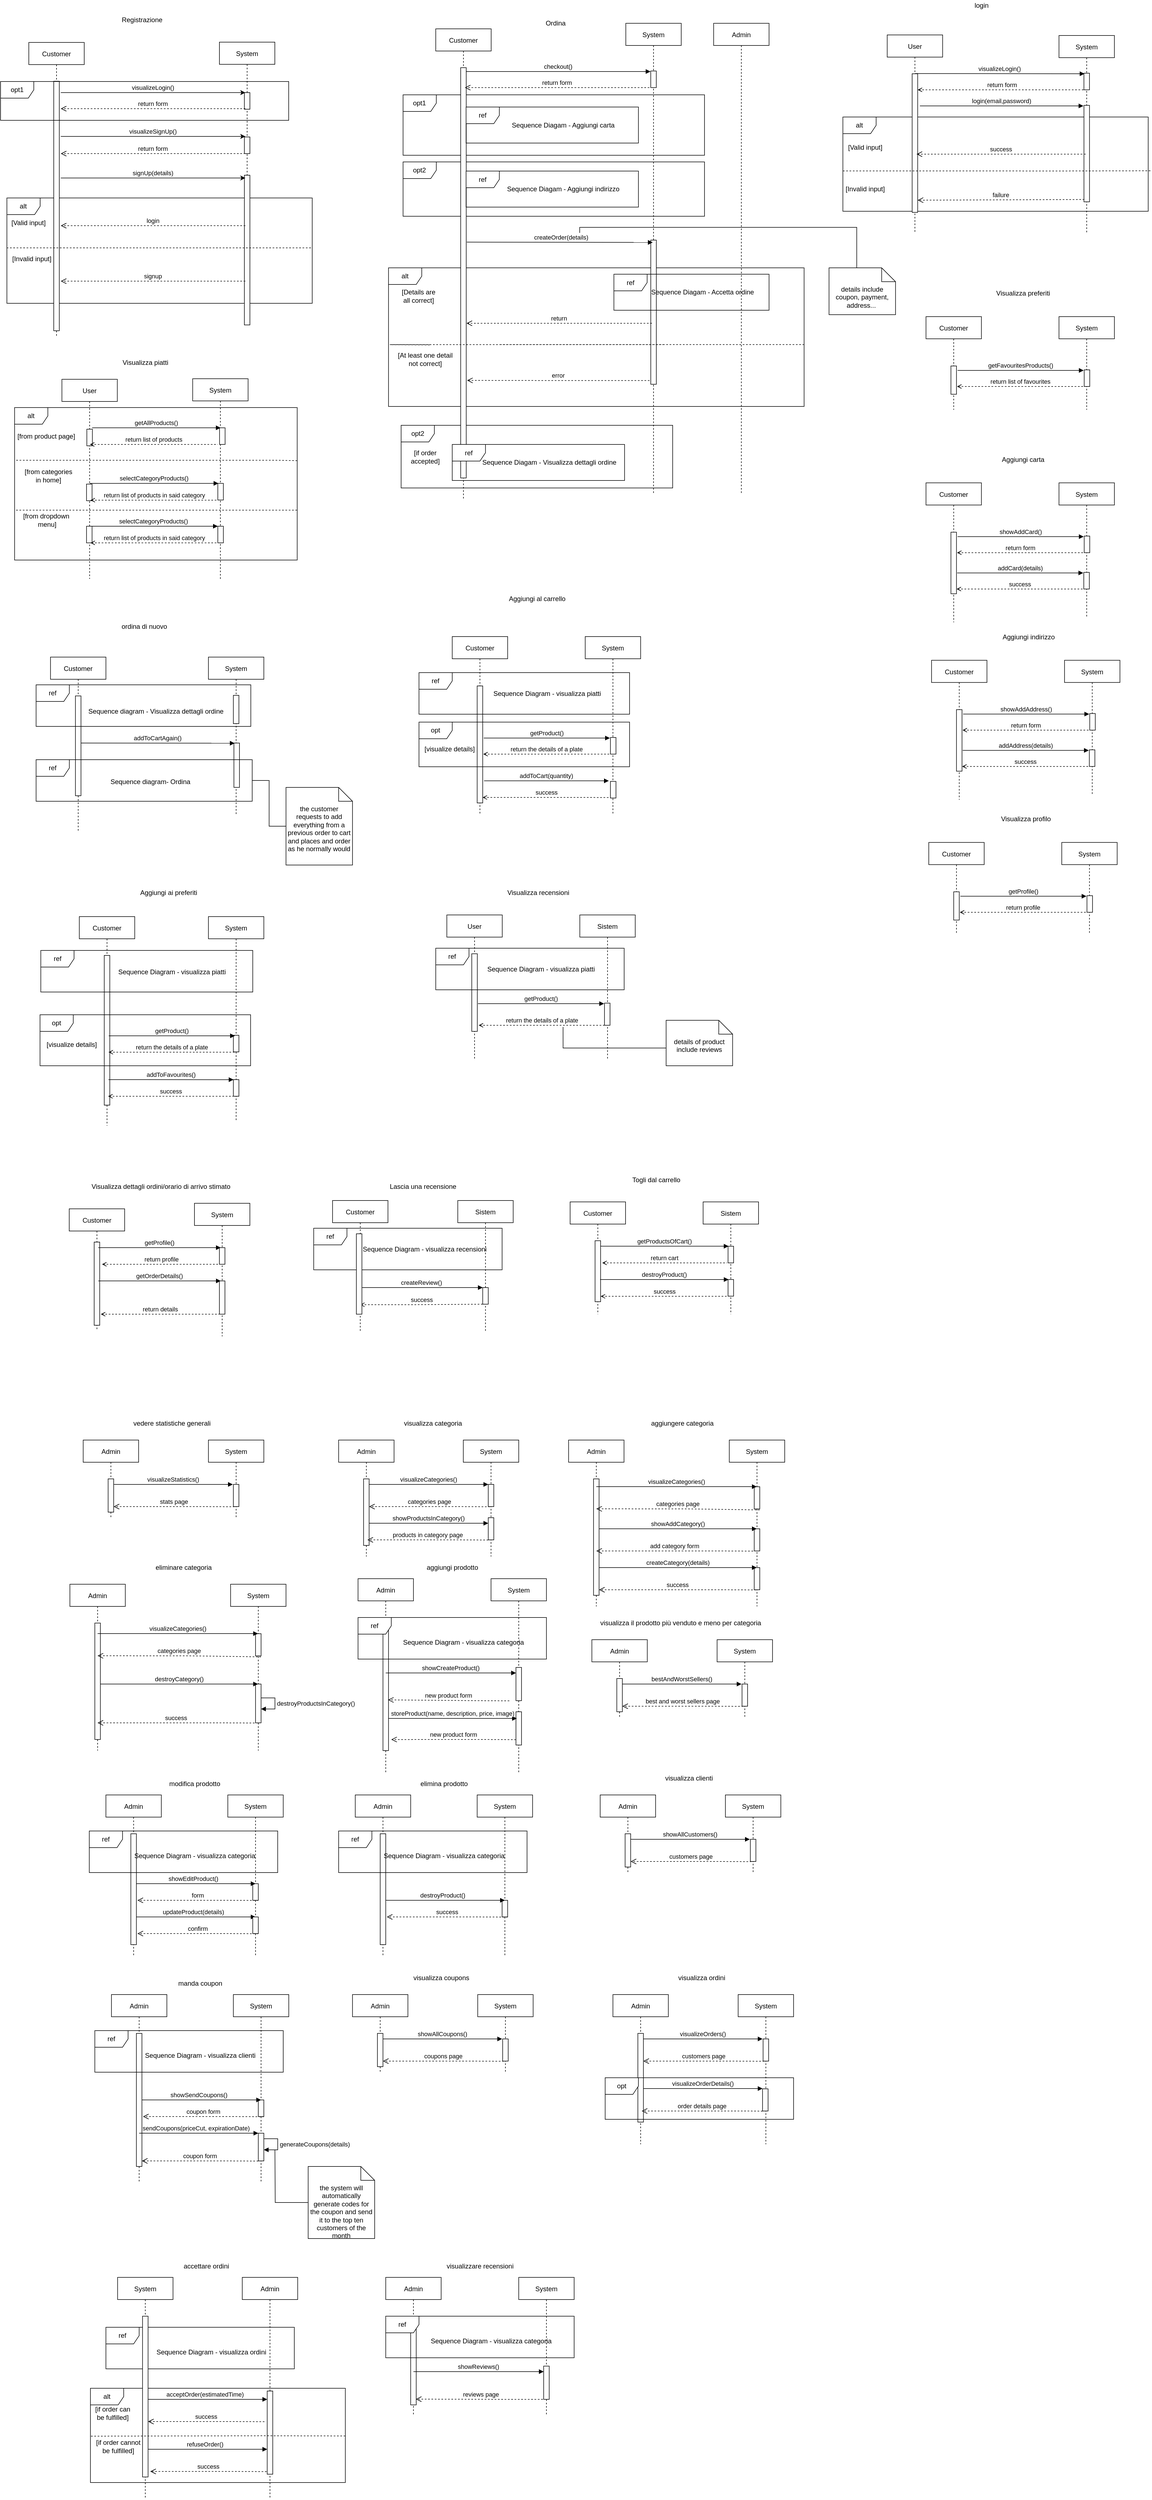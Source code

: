 <mxfile version="15.7.0" type="device"><diagram id="kgpKYQtTHZ0yAKxKKP6v" name="Page-1"><mxGraphModel dx="8392" dy="4700" grid="1" gridSize="10" guides="1" tooltips="1" connect="1" arrows="1" fold="1" page="1" pageScale="1" pageWidth="850" pageHeight="1100" math="0" shadow="0"><root><mxCell id="0"/><mxCell id="1" parent="0"/><mxCell id="PLF1JQw3gPuAEz9Lvwaz-269" value="alt" style="shape=umlFrame;whiteSpace=wrap;html=1;" parent="1" vertex="1"><mxGeometry x="-2539.85" y="-1647" width="750" height="250" as="geometry"/></mxCell><mxCell id="PLF1JQw3gPuAEz9Lvwaz-265" value="opt2" style="shape=umlFrame;whiteSpace=wrap;html=1;" parent="1" vertex="1"><mxGeometry x="-2517.1" y="-1363" width="490.06" height="113" as="geometry"/></mxCell><mxCell id="hNwm-WGjwY3XtRC4xsso-162" value="opt2" style="shape=umlFrame;whiteSpace=wrap;html=1;" vertex="1" parent="1"><mxGeometry x="-2513.6" y="-1838" width="544" height="98" as="geometry"/></mxCell><mxCell id="hNwm-WGjwY3XtRC4xsso-161" value="opt1" style="shape=umlFrame;whiteSpace=wrap;html=1;" vertex="1" parent="1"><mxGeometry x="-2513.6" y="-1959" width="544" height="109" as="geometry"/></mxCell><mxCell id="lGRI_8l0_Cr1yLUo5nUg-10" value="alt" style="shape=umlFrame;whiteSpace=wrap;html=1;" parent="1" vertex="1"><mxGeometry x="-3214.65" y="-1395" width="510" height="275" as="geometry"/></mxCell><mxCell id="PLF1JQw3gPuAEz9Lvwaz-267" value="alt" style="shape=umlFrame;whiteSpace=wrap;html=1;" parent="1" vertex="1"><mxGeometry x="-3228.55" y="-1773" width="551" height="190" as="geometry"/></mxCell><mxCell id="PLF1JQw3gPuAEz9Lvwaz-302" value="alt" style="shape=umlFrame;whiteSpace=wrap;html=1;" parent="1" vertex="1"><mxGeometry x="-1719.85" y="-1919" width="551" height="170" as="geometry"/></mxCell><mxCell id="PLF1JQw3gPuAEz9Lvwaz-121" value="User" style="shape=umlLifeline;perimeter=lifelinePerimeter;container=1;collapsible=0;recursiveResize=0;rounded=0;shadow=0;strokeWidth=1;" parent="1" vertex="1"><mxGeometry x="-3129.27" y="-1446" width="100" height="360" as="geometry"/></mxCell><mxCell id="PLF1JQw3gPuAEz9Lvwaz-122" value="" style="points=[];perimeter=orthogonalPerimeter;rounded=0;shadow=0;strokeWidth=1;" parent="PLF1JQw3gPuAEz9Lvwaz-121" vertex="1"><mxGeometry x="45" y="90" width="10" height="30" as="geometry"/></mxCell><mxCell id="hNwm-WGjwY3XtRC4xsso-154" value="" style="points=[];perimeter=orthogonalPerimeter;rounded=0;shadow=0;strokeWidth=1;" vertex="1" parent="PLF1JQw3gPuAEz9Lvwaz-121"><mxGeometry x="44.42" y="189" width="10" height="30" as="geometry"/></mxCell><mxCell id="hNwm-WGjwY3XtRC4xsso-157" value="" style="points=[];perimeter=orthogonalPerimeter;rounded=0;shadow=0;strokeWidth=1;" vertex="1" parent="PLF1JQw3gPuAEz9Lvwaz-121"><mxGeometry x="44.42" y="265" width="10" height="30" as="geometry"/></mxCell><mxCell id="PLF1JQw3gPuAEz9Lvwaz-123" value="System" style="shape=umlLifeline;perimeter=lifelinePerimeter;container=1;collapsible=0;recursiveResize=0;rounded=0;shadow=0;strokeWidth=1;" parent="1" vertex="1"><mxGeometry x="-2893.27" y="-1447" width="100" height="361" as="geometry"/></mxCell><mxCell id="lGRI_8l0_Cr1yLUo5nUg-15" value="[from categories &lt;br&gt;in home]" style="text;html=1;align=center;verticalAlign=middle;resizable=0;points=[];autosize=1;strokeColor=none;" parent="PLF1JQw3gPuAEz9Lvwaz-123" vertex="1"><mxGeometry x="-310.58" y="160.0" width="100" height="30" as="geometry"/></mxCell><mxCell id="lGRI_8l0_Cr1yLUo5nUg-16" value="" style="points=[];perimeter=orthogonalPerimeter;rounded=0;shadow=0;strokeWidth=1;" parent="PLF1JQw3gPuAEz9Lvwaz-123" vertex="1"><mxGeometry x="45.37" y="188.72" width="10" height="30" as="geometry"/></mxCell><mxCell id="lGRI_8l0_Cr1yLUo5nUg-17" value="selectCategoryProducts()" style="verticalAlign=bottom;endArrow=block;shadow=0;strokeWidth=1;" parent="PLF1JQw3gPuAEz9Lvwaz-123" edge="1"><mxGeometry relative="1" as="geometry"><mxPoint x="-185.53" y="188.72" as="sourcePoint"/><mxPoint x="46.37" y="188.72" as="targetPoint"/></mxGeometry></mxCell><mxCell id="lGRI_8l0_Cr1yLUo5nUg-18" value="return list of products in said category" style="verticalAlign=bottom;endArrow=none;dashed=1;endSize=8;shadow=0;strokeWidth=1;exitX=1.033;exitY=0.212;exitDx=0;exitDy=0;exitPerimeter=0;startArrow=open;startFill=0;endFill=0;entryX=0.086;entryY=1.01;entryDx=0;entryDy=0;entryPerimeter=0;" parent="PLF1JQw3gPuAEz9Lvwaz-123" target="lGRI_8l0_Cr1yLUo5nUg-16" edge="1"><mxGeometry relative="1" as="geometry"><mxPoint x="165.2" y="218.72" as="targetPoint"/><mxPoint x="-184.47" y="219.0" as="sourcePoint"/></mxGeometry></mxCell><mxCell id="hNwm-WGjwY3XtRC4xsso-158" value="selectCategoryProducts()" style="verticalAlign=bottom;endArrow=block;shadow=0;strokeWidth=1;" edge="1" parent="PLF1JQw3gPuAEz9Lvwaz-123"><mxGeometry relative="1" as="geometry"><mxPoint x="-186.53" y="266.0" as="sourcePoint"/><mxPoint x="45.37" y="266.0" as="targetPoint"/></mxGeometry></mxCell><mxCell id="hNwm-WGjwY3XtRC4xsso-159" value="" style="points=[];perimeter=orthogonalPerimeter;rounded=0;shadow=0;strokeWidth=1;" vertex="1" parent="PLF1JQw3gPuAEz9Lvwaz-123"><mxGeometry x="45.37" y="266" width="10" height="30" as="geometry"/></mxCell><mxCell id="PLF1JQw3gPuAEz9Lvwaz-204" value="System" style="shape=umlLifeline;perimeter=lifelinePerimeter;container=1;collapsible=0;recursiveResize=0;rounded=0;shadow=0;strokeWidth=1;" parent="1" vertex="1"><mxGeometry x="-2845.0" y="-2054" width="100" height="510" as="geometry"/></mxCell><mxCell id="PLF1JQw3gPuAEz9Lvwaz-205" value="" style="points=[];perimeter=orthogonalPerimeter;rounded=0;shadow=0;strokeWidth=1;" parent="PLF1JQw3gPuAEz9Lvwaz-204" vertex="1"><mxGeometry x="45" y="240" width="10" height="270" as="geometry"/></mxCell><mxCell id="PLF1JQw3gPuAEz9Lvwaz-252" value="" style="points=[];perimeter=orthogonalPerimeter;rounded=0;shadow=0;strokeWidth=1;" parent="PLF1JQw3gPuAEz9Lvwaz-204" vertex="1"><mxGeometry x="45" y="171" width="10" height="30" as="geometry"/></mxCell><mxCell id="hNwm-WGjwY3XtRC4xsso-147" value="" style="points=[];perimeter=orthogonalPerimeter;rounded=0;shadow=0;strokeWidth=1;" vertex="1" parent="PLF1JQw3gPuAEz9Lvwaz-204"><mxGeometry x="45" y="91" width="10" height="30" as="geometry"/></mxCell><mxCell id="PLF1JQw3gPuAEz9Lvwaz-206" value="Customer" style="shape=umlLifeline;perimeter=lifelinePerimeter;container=1;collapsible=0;recursiveResize=0;rounded=0;shadow=0;strokeWidth=1;" parent="1" vertex="1"><mxGeometry x="-2454.6" y="-2078" width="100" height="850" as="geometry"/></mxCell><mxCell id="PLF1JQw3gPuAEz9Lvwaz-207" value="" style="points=[];perimeter=orthogonalPerimeter;rounded=0;shadow=0;strokeWidth=1;" parent="PLF1JQw3gPuAEz9Lvwaz-206" vertex="1"><mxGeometry x="45" y="70" width="10" height="740" as="geometry"/></mxCell><mxCell id="PLF1JQw3gPuAEz9Lvwaz-208" value="System" style="shape=umlLifeline;perimeter=lifelinePerimeter;container=1;collapsible=0;recursiveResize=0;rounded=0;shadow=0;strokeWidth=1;" parent="1" vertex="1"><mxGeometry x="-2111.6" y="-2088" width="100" height="850" as="geometry"/></mxCell><mxCell id="PLF1JQw3gPuAEz9Lvwaz-209" value="" style="points=[];perimeter=orthogonalPerimeter;rounded=0;shadow=0;strokeWidth=1;" parent="PLF1JQw3gPuAEz9Lvwaz-208" vertex="1"><mxGeometry x="45" y="86" width="10" height="30" as="geometry"/></mxCell><mxCell id="hNwm-WGjwY3XtRC4xsso-174" value="" style="points=[];perimeter=orthogonalPerimeter;rounded=0;shadow=0;strokeWidth=1;" vertex="1" parent="PLF1JQw3gPuAEz9Lvwaz-208"><mxGeometry x="45.06" y="391" width="10" height="260" as="geometry"/></mxCell><mxCell id="PLF1JQw3gPuAEz9Lvwaz-215" value="checkout()" style="verticalAlign=bottom;endArrow=block;entryX=0;entryY=0;shadow=0;strokeWidth=1;" parent="1" edge="1"><mxGeometry relative="1" as="geometry"><mxPoint x="-2400.1" y="-2001" as="sourcePoint"/><mxPoint x="-2067.1" y="-2001" as="targetPoint"/></mxGeometry></mxCell><mxCell id="PLF1JQw3gPuAEz9Lvwaz-216" value="Admin" style="shape=umlLifeline;perimeter=lifelinePerimeter;container=1;collapsible=0;recursiveResize=0;rounded=0;shadow=0;strokeWidth=1;" parent="1" vertex="1"><mxGeometry x="-1953.1" y="-2088" width="100" height="850" as="geometry"/></mxCell><mxCell id="PLF1JQw3gPuAEz9Lvwaz-217" value="return form" style="verticalAlign=bottom;endArrow=open;dashed=1;endSize=8;exitX=0;exitY=0.95;shadow=0;strokeWidth=1;" parent="1" edge="1"><mxGeometry relative="1" as="geometry"><mxPoint x="-2402.1" y="-1972" as="targetPoint"/><mxPoint x="-2069.1" y="-1972" as="sourcePoint"/></mxGeometry></mxCell><mxCell id="PLF1JQw3gPuAEz9Lvwaz-219" value="return" style="verticalAlign=bottom;endArrow=open;dashed=1;endSize=8;shadow=0;strokeWidth=1;" parent="1" edge="1"><mxGeometry relative="1" as="geometry"><mxPoint x="-2399.04" y="-1547" as="targetPoint"/><mxPoint x="-2064.54" y="-1547" as="sourcePoint"/><Array as="points"><mxPoint x="-2119.04" y="-1547"/></Array></mxGeometry></mxCell><mxCell id="PLF1JQw3gPuAEz9Lvwaz-227" value="error" style="verticalAlign=bottom;endArrow=open;dashed=1;endSize=8;shadow=0;strokeWidth=1;" parent="1" edge="1"><mxGeometry relative="1" as="geometry"><mxPoint x="-2398.04" y="-1444" as="targetPoint"/><mxPoint x="-2068.83" y="-1443.79" as="sourcePoint"/><Array as="points"><mxPoint x="-2123.33" y="-1443.79"/><mxPoint x="-2263.33" y="-1443.79"/></Array></mxGeometry></mxCell><mxCell id="PLF1JQw3gPuAEz9Lvwaz-231" value="[Details are &lt;br&gt;all correct]" style="text;html=1;align=center;verticalAlign=middle;resizable=0;points=[];autosize=1;strokeColor=none;" parent="1" vertex="1"><mxGeometry x="-2525.6" y="-1611" width="80" height="30" as="geometry"/></mxCell><mxCell id="PLF1JQw3gPuAEz9Lvwaz-232" value="Ordina&amp;nbsp;" style="text;html=1;align=center;verticalAlign=middle;resizable=0;points=[];autosize=1;strokeColor=none;" parent="1" vertex="1"><mxGeometry x="-2262.1" y="-2098" width="50" height="20" as="geometry"/></mxCell><mxCell id="PLF1JQw3gPuAEz9Lvwaz-233" value="Registrazione" style="text;html=1;align=center;verticalAlign=middle;resizable=0;points=[];autosize=1;strokeColor=none;" parent="1" vertex="1"><mxGeometry x="-3030.0" y="-2104" width="90" height="20" as="geometry"/></mxCell><mxCell id="PLF1JQw3gPuAEz9Lvwaz-242" value="Customer" style="shape=umlLifeline;perimeter=lifelinePerimeter;container=1;collapsible=0;recursiveResize=0;rounded=0;shadow=0;strokeWidth=1;" parent="1" vertex="1"><mxGeometry x="-3189.0" y="-2053.5" width="100" height="529" as="geometry"/></mxCell><mxCell id="PLF1JQw3gPuAEz9Lvwaz-243" value="" style="points=[];perimeter=orthogonalPerimeter;rounded=0;shadow=0;strokeWidth=1;" parent="PLF1JQw3gPuAEz9Lvwaz-242" vertex="1"><mxGeometry x="45" y="70" width="10" height="450" as="geometry"/></mxCell><mxCell id="PLF1JQw3gPuAEz9Lvwaz-250" value="[Valid input]" style="text;html=1;align=center;verticalAlign=middle;resizable=0;points=[];autosize=1;strokeColor=none;" parent="PLF1JQw3gPuAEz9Lvwaz-242" vertex="1"><mxGeometry x="-41" y="315.5" width="80" height="20" as="geometry"/></mxCell><mxCell id="PLF1JQw3gPuAEz9Lvwaz-244" value="visualizeLogin()" style="verticalAlign=bottom;endArrow=classic;entryX=0;entryY=0;shadow=0;strokeWidth=1;endFill=1;startArrow=none;startFill=0;" parent="1" edge="1"><mxGeometry relative="1" as="geometry"><mxPoint x="-3131.3" y="-1963" as="sourcePoint"/><mxPoint x="-2798.3" y="-1963" as="targetPoint"/></mxGeometry></mxCell><mxCell id="PLF1JQw3gPuAEz9Lvwaz-248" value="" style="verticalAlign=bottom;endArrow=none;dashed=1;endSize=8;shadow=0;strokeWidth=1;endFill=0;" parent="1" edge="1"><mxGeometry relative="1" as="geometry"><mxPoint x="-3230.0" y="-1683" as="targetPoint"/><mxPoint x="-2680.0" y="-1683" as="sourcePoint"/><Array as="points"><mxPoint x="-2860.0" y="-1683"/><mxPoint x="-2950.0" y="-1683"/><mxPoint x="-3180.0" y="-1683"/></Array></mxGeometry></mxCell><mxCell id="PLF1JQw3gPuAEz9Lvwaz-249" value="signup" style="verticalAlign=bottom;endArrow=open;dashed=1;endSize=8;exitX=0;exitY=0.95;shadow=0;strokeWidth=1;" parent="1" edge="1"><mxGeometry relative="1" as="geometry"><mxPoint x="-3131.3" y="-1623.0" as="targetPoint"/><mxPoint x="-2798.3" y="-1623.0" as="sourcePoint"/><Array as="points"><mxPoint x="-2965.3" y="-1623"/></Array></mxGeometry></mxCell><mxCell id="PLF1JQw3gPuAEz9Lvwaz-251" value="[Invalid input]" style="text;html=1;align=center;verticalAlign=middle;resizable=0;points=[];autosize=1;strokeColor=none;" parent="1" vertex="1"><mxGeometry x="-3228.55" y="-1673" width="90" height="20" as="geometry"/></mxCell><mxCell id="PLF1JQw3gPuAEz9Lvwaz-255" value="return form" style="verticalAlign=bottom;endArrow=open;dashed=1;endSize=8;exitX=0;exitY=0.95;shadow=0;strokeWidth=1;" parent="1" edge="1"><mxGeometry relative="1" as="geometry"><mxPoint x="-3131.3" y="-1853" as="targetPoint"/><mxPoint x="-2798.3" y="-1853.0" as="sourcePoint"/></mxGeometry></mxCell><mxCell id="PLF1JQw3gPuAEz9Lvwaz-263" value="ref" style="shape=umlFrame;whiteSpace=wrap;html=1;" parent="1" vertex="1"><mxGeometry x="-2133.1" y="-1635.5" width="280" height="65" as="geometry"/></mxCell><mxCell id="PLF1JQw3gPuAEz9Lvwaz-264" value="Sequence Diagam - Accetta ordine" style="text;html=1;strokeColor=none;fillColor=none;align=center;verticalAlign=middle;whiteSpace=wrap;rounded=0;" parent="1" vertex="1"><mxGeometry x="-2093.1" y="-1613" width="240" height="20" as="geometry"/></mxCell><mxCell id="PLF1JQw3gPuAEz9Lvwaz-277" value="Visualizza piatti" style="text;html=1;align=center;verticalAlign=middle;resizable=0;points=[];autosize=1;strokeColor=none;" parent="1" vertex="1"><mxGeometry x="-3029.27" y="-1486" width="100" height="20" as="geometry"/></mxCell><mxCell id="PLF1JQw3gPuAEz9Lvwaz-280" value="User" style="shape=umlLifeline;perimeter=lifelinePerimeter;container=1;collapsible=0;recursiveResize=0;rounded=0;shadow=0;strokeWidth=1;" parent="1" vertex="1"><mxGeometry x="-1639.85" y="-2067" width="100" height="357" as="geometry"/></mxCell><mxCell id="PLF1JQw3gPuAEz9Lvwaz-281" value="" style="points=[];perimeter=orthogonalPerimeter;rounded=0;shadow=0;strokeWidth=1;" parent="PLF1JQw3gPuAEz9Lvwaz-280" vertex="1"><mxGeometry x="45" y="70" width="10" height="250" as="geometry"/></mxCell><mxCell id="PLF1JQw3gPuAEz9Lvwaz-282" value="System" style="shape=umlLifeline;perimeter=lifelinePerimeter;container=1;collapsible=0;recursiveResize=0;rounded=0;shadow=0;strokeWidth=1;" parent="1" vertex="1"><mxGeometry x="-1329.85" y="-2066" width="100" height="356" as="geometry"/></mxCell><mxCell id="PLF1JQw3gPuAEz9Lvwaz-283" value="" style="points=[];perimeter=orthogonalPerimeter;rounded=0;shadow=0;strokeWidth=1;" parent="PLF1JQw3gPuAEz9Lvwaz-282" vertex="1"><mxGeometry x="45" y="68" width="10" height="30" as="geometry"/></mxCell><mxCell id="PLF1JQw3gPuAEz9Lvwaz-284" value="" style="points=[];perimeter=orthogonalPerimeter;rounded=0;shadow=0;strokeWidth=1;" parent="PLF1JQw3gPuAEz9Lvwaz-282" vertex="1"><mxGeometry x="45.06" y="126" width="10" height="174" as="geometry"/></mxCell><mxCell id="PLF1JQw3gPuAEz9Lvwaz-290" value="visualizeLogin()" style="verticalAlign=bottom;endArrow=block;shadow=0;strokeWidth=1;entryX=0.5;entryY=0.067;entryDx=0;entryDy=0;entryPerimeter=0;" parent="1" edge="1"><mxGeometry relative="1" as="geometry"><mxPoint x="-1589.85" y="-1997.42" as="sourcePoint"/><mxPoint x="-1283.85" y="-1996.99" as="targetPoint"/></mxGeometry></mxCell><mxCell id="PLF1JQw3gPuAEz9Lvwaz-291" value="return form" style="verticalAlign=bottom;endArrow=none;dashed=1;endSize=8;shadow=0;strokeWidth=1;exitX=1.033;exitY=0.212;exitDx=0;exitDy=0;exitPerimeter=0;startArrow=open;startFill=0;endFill=0;" parent="1" edge="1"><mxGeometry relative="1" as="geometry"><mxPoint x="-1279.85" y="-1968" as="targetPoint"/><mxPoint x="-1584.85" y="-1968" as="sourcePoint"/></mxGeometry></mxCell><mxCell id="PLF1JQw3gPuAEz9Lvwaz-292" value="login(email,password)" style="verticalAlign=bottom;endArrow=block;shadow=0;strokeWidth=1;" parent="1" edge="1"><mxGeometry relative="1" as="geometry"><mxPoint x="-1580.85" y="-1939" as="sourcePoint"/><mxPoint x="-1285.85" y="-1939" as="targetPoint"/></mxGeometry></mxCell><mxCell id="PLF1JQw3gPuAEz9Lvwaz-297" value="success" style="verticalAlign=bottom;endArrow=open;dashed=1;endSize=8;shadow=0;strokeWidth=1;exitX=0.494;exitY=0.634;exitDx=0;exitDy=0;exitPerimeter=0;" parent="1" edge="1"><mxGeometry relative="1" as="geometry"><mxPoint x="-1586.85" y="-1852" as="targetPoint"/><mxPoint x="-1281.85" y="-1851.984" as="sourcePoint"/></mxGeometry></mxCell><mxCell id="PLF1JQw3gPuAEz9Lvwaz-298" value="" style="verticalAlign=bottom;endArrow=none;dashed=1;endSize=8;shadow=0;strokeWidth=1;endFill=0;entryX=-0.002;entryY=0.572;entryDx=0;entryDy=0;entryPerimeter=0;" parent="1" target="PLF1JQw3gPuAEz9Lvwaz-302" edge="1"><mxGeometry relative="1" as="geometry"><mxPoint x="-1720.85" y="-1824" as="targetPoint"/><mxPoint x="-1164.85" y="-1822" as="sourcePoint"/><Array as="points"><mxPoint x="-1358.04" y="-1821.59"/><mxPoint x="-1441.75" y="-1821.8"/></Array></mxGeometry></mxCell><mxCell id="PLF1JQw3gPuAEz9Lvwaz-299" value="failure" style="verticalAlign=bottom;endArrow=open;dashed=1;endSize=8;exitX=0.165;exitY=0.99;shadow=0;strokeWidth=1;exitDx=0;exitDy=0;exitPerimeter=0;" parent="1" edge="1"><mxGeometry relative="1" as="geometry"><mxPoint x="-1584.85" y="-1769" as="targetPoint"/><mxPoint x="-1284.14" y="-1770.24" as="sourcePoint"/><Array as="points"><mxPoint x="-1457.85" y="-1769.5"/></Array></mxGeometry></mxCell><mxCell id="PLF1JQw3gPuAEz9Lvwaz-300" value="[Valid input]" style="text;html=1;align=center;verticalAlign=middle;resizable=0;points=[];autosize=1;strokeColor=none;" parent="1" vertex="1"><mxGeometry x="-1719.85" y="-1874" width="80" height="20" as="geometry"/></mxCell><mxCell id="PLF1JQw3gPuAEz9Lvwaz-301" value="[Invalid input]" style="text;html=1;align=center;verticalAlign=middle;resizable=0;points=[];autosize=1;strokeColor=none;" parent="1" vertex="1"><mxGeometry x="-1724.85" y="-1799" width="90" height="20" as="geometry"/></mxCell><mxCell id="mPyZcx-o2Fys3CwdhQoK-1" value="login" style="text;html=1;align=center;verticalAlign=middle;resizable=0;points=[];autosize=1;strokeColor=none;" parent="1" vertex="1"><mxGeometry x="-1489.85" y="-2130" width="40" height="20" as="geometry"/></mxCell><mxCell id="mPyZcx-o2Fys3CwdhQoK-2" value="Customer" style="shape=umlLifeline;perimeter=lifelinePerimeter;container=1;collapsible=0;recursiveResize=0;rounded=0;shadow=0;strokeWidth=1;" parent="1" vertex="1"><mxGeometry x="-3149.85" y="-945" width="100" height="315" as="geometry"/></mxCell><mxCell id="mPyZcx-o2Fys3CwdhQoK-3" value="" style="points=[];perimeter=orthogonalPerimeter;rounded=0;shadow=0;strokeWidth=1;" parent="mPyZcx-o2Fys3CwdhQoK-2" vertex="1"><mxGeometry x="45" y="70" width="10" height="180" as="geometry"/></mxCell><mxCell id="mPyZcx-o2Fys3CwdhQoK-4" value="System" style="shape=umlLifeline;perimeter=lifelinePerimeter;container=1;collapsible=0;recursiveResize=0;rounded=0;shadow=0;strokeWidth=1;" parent="1" vertex="1"><mxGeometry x="-2864.85" y="-945" width="100" height="285" as="geometry"/></mxCell><mxCell id="mPyZcx-o2Fys3CwdhQoK-5" value="" style="points=[];perimeter=orthogonalPerimeter;rounded=0;shadow=0;strokeWidth=1;" parent="mPyZcx-o2Fys3CwdhQoK-4" vertex="1"><mxGeometry x="45" y="69" width="10" height="51" as="geometry"/></mxCell><mxCell id="mPyZcx-o2Fys3CwdhQoK-6" value="ordina di nuovo" style="text;html=1;align=center;verticalAlign=middle;resizable=0;points=[];autosize=1;strokeColor=none;" parent="1" vertex="1"><mxGeometry x="-3030.85" y="-1010" width="100" height="20" as="geometry"/></mxCell><mxCell id="mPyZcx-o2Fys3CwdhQoK-10" value="Sequence diagram- Ordina" style="text;html=1;align=center;verticalAlign=middle;resizable=0;points=[];autosize=1;strokeColor=none;" parent="1" vertex="1"><mxGeometry x="-3049.85" y="-730" width="160" height="20" as="geometry"/></mxCell><mxCell id="mPyZcx-o2Fys3CwdhQoK-11" value="ref" style="shape=umlFrame;whiteSpace=wrap;html=1;" parent="1" vertex="1"><mxGeometry x="-3175.85" y="-895" width="387.5" height="75" as="geometry"/></mxCell><mxCell id="mPyZcx-o2Fys3CwdhQoK-12" value="Sequence diagram - Visualizza dettagli ordine" style="text;html=1;align=center;verticalAlign=middle;resizable=0;points=[];autosize=1;strokeColor=none;" parent="1" vertex="1"><mxGeometry x="-3089.85" y="-857.5" width="260" height="20" as="geometry"/></mxCell><mxCell id="mPyZcx-o2Fys3CwdhQoK-14" value="" style="points=[];perimeter=orthogonalPerimeter;rounded=0;shadow=0;strokeWidth=1;" parent="1" vertex="1"><mxGeometry x="-2818.85" y="-790" width="10" height="80" as="geometry"/></mxCell><mxCell id="mPyZcx-o2Fys3CwdhQoK-15" value="addToCartAgain()" style="verticalAlign=bottom;endArrow=block;shadow=0;strokeWidth=1;entryX=0.129;entryY=0.004;entryDx=0;entryDy=0;entryPerimeter=0;" parent="1" target="mPyZcx-o2Fys3CwdhQoK-14" edge="1"><mxGeometry relative="1" as="geometry"><mxPoint x="-3094.85" y="-790" as="sourcePoint"/><mxPoint x="-2825.85" y="-790" as="targetPoint"/></mxGeometry></mxCell><mxCell id="mPyZcx-o2Fys3CwdhQoK-19" style="edgeStyle=orthogonalEdgeStyle;rounded=0;orthogonalLoop=1;jettySize=auto;html=1;exitX=0;exitY=0.5;exitDx=0;exitDy=0;exitPerimeter=0;endArrow=none;endFill=0;" parent="1" source="mPyZcx-o2Fys3CwdhQoK-17" target="mPyZcx-o2Fys3CwdhQoK-9" edge="1"><mxGeometry relative="1" as="geometry"/></mxCell><mxCell id="mPyZcx-o2Fys3CwdhQoK-17" value="the customer requests to add everything from a previous order to cart and places and order as he normally would" style="shape=note2;boundedLbl=1;whiteSpace=wrap;html=1;size=25;verticalAlign=top;align=center;" parent="1" vertex="1"><mxGeometry x="-2724.85" y="-710" width="120" height="140" as="geometry"/></mxCell><mxCell id="mPyZcx-o2Fys3CwdhQoK-9" value="ref" style="shape=umlFrame;whiteSpace=wrap;html=1;" parent="1" vertex="1"><mxGeometry x="-3175.85" y="-760" width="390" height="75" as="geometry"/></mxCell><mxCell id="lGRI_8l0_Cr1yLUo5nUg-3" value="getAllProducts()" style="verticalAlign=bottom;endArrow=block;shadow=0;strokeWidth=1;" parent="1" edge="1"><mxGeometry relative="1" as="geometry"><mxPoint x="-3074.72" y="-1358.5" as="sourcePoint"/><mxPoint x="-2842.82" y="-1358.5" as="targetPoint"/></mxGeometry></mxCell><mxCell id="lGRI_8l0_Cr1yLUo5nUg-4" value="" style="points=[];perimeter=orthogonalPerimeter;rounded=0;shadow=0;strokeWidth=1;" parent="1" vertex="1"><mxGeometry x="-2844.77" y="-1358.5" width="10" height="30" as="geometry"/></mxCell><mxCell id="lGRI_8l0_Cr1yLUo5nUg-5" value="return list of products" style="verticalAlign=bottom;endArrow=none;dashed=1;endSize=8;shadow=0;strokeWidth=1;exitX=1.033;exitY=0.212;exitDx=0;exitDy=0;exitPerimeter=0;startArrow=open;startFill=0;endFill=0;entryX=0.086;entryY=1.01;entryDx=0;entryDy=0;entryPerimeter=0;" parent="1" edge="1"><mxGeometry relative="1" as="geometry"><mxPoint x="-2848.07" y="-1328.48" as="targetPoint"/><mxPoint x="-3078.77" y="-1328.5" as="sourcePoint"/></mxGeometry></mxCell><mxCell id="lGRI_8l0_Cr1yLUo5nUg-13" value="" style="verticalAlign=bottom;endArrow=none;dashed=1;endSize=8;exitX=1;exitY=0.348;shadow=0;strokeWidth=1;exitDx=0;exitDy=0;exitPerimeter=0;endFill=0;" parent="1" source="lGRI_8l0_Cr1yLUo5nUg-10" edge="1"><mxGeometry relative="1" as="geometry"><mxPoint x="-3214.85" y="-1300" as="targetPoint"/><mxPoint x="-2569.415" y="-1226" as="sourcePoint"/><Array as="points"><mxPoint x="-2744.85" y="-1300"/><mxPoint x="-3090.85" y="-1300"/></Array></mxGeometry></mxCell><mxCell id="lGRI_8l0_Cr1yLUo5nUg-14" value="[from product page]" style="text;html=1;align=center;verticalAlign=middle;resizable=0;points=[];autosize=1;strokeColor=none;" parent="1" vertex="1"><mxGeometry x="-3218.27" y="-1353.5" width="120" height="20" as="geometry"/></mxCell><mxCell id="0ATTimqN85yf6aVJ_FGA-1" value="Customer" style="shape=umlLifeline;perimeter=lifelinePerimeter;container=1;collapsible=0;recursiveResize=0;rounded=0;shadow=0;strokeWidth=1;" parent="1" vertex="1"><mxGeometry x="-2424.85" y="-982" width="100" height="322" as="geometry"/></mxCell><mxCell id="0ATTimqN85yf6aVJ_FGA-2" value="" style="points=[];perimeter=orthogonalPerimeter;rounded=0;shadow=0;strokeWidth=1;" parent="0ATTimqN85yf6aVJ_FGA-1" vertex="1"><mxGeometry x="45" y="89" width="10" height="211" as="geometry"/></mxCell><mxCell id="0ATTimqN85yf6aVJ_FGA-3" value="System" style="shape=umlLifeline;perimeter=lifelinePerimeter;container=1;collapsible=0;recursiveResize=0;rounded=0;shadow=0;strokeWidth=1;" parent="1" vertex="1"><mxGeometry x="-2184.85" y="-982" width="100" height="322" as="geometry"/></mxCell><mxCell id="0ATTimqN85yf6aVJ_FGA-4" value="getProduct()" style="verticalAlign=bottom;endArrow=block;shadow=0;strokeWidth=1;" parent="0ATTimqN85yf6aVJ_FGA-3" edge="1"><mxGeometry relative="1" as="geometry"><mxPoint x="-183" y="183.0" as="sourcePoint"/><mxPoint x="44.5" y="183.0" as="targetPoint"/></mxGeometry></mxCell><mxCell id="0ATTimqN85yf6aVJ_FGA-5" value="return the details of a plate" style="verticalAlign=bottom;endArrow=none;dashed=1;endSize=8;shadow=0;strokeWidth=1;startArrow=open;startFill=0;endFill=0;entryX=0.15;entryY=1;entryDx=0;entryDy=0;entryPerimeter=0;" parent="0ATTimqN85yf6aVJ_FGA-3" edge="1"><mxGeometry relative="1" as="geometry"><mxPoint x="44.5" y="212.0" as="targetPoint"/><mxPoint x="-184" y="212.0" as="sourcePoint"/><Array as="points"><mxPoint x="-99" y="212.0"/></Array></mxGeometry></mxCell><mxCell id="0ATTimqN85yf6aVJ_FGA-6" value="" style="points=[];perimeter=orthogonalPerimeter;rounded=0;shadow=0;strokeWidth=1;" parent="0ATTimqN85yf6aVJ_FGA-3" vertex="1"><mxGeometry x="45.5" y="182.0" width="10" height="30" as="geometry"/></mxCell><mxCell id="0ATTimqN85yf6aVJ_FGA-7" value="" style="points=[];perimeter=orthogonalPerimeter;rounded=0;shadow=0;strokeWidth=1;" parent="0ATTimqN85yf6aVJ_FGA-3" vertex="1"><mxGeometry x="45.5" y="261.17" width="10" height="30" as="geometry"/></mxCell><mxCell id="0ATTimqN85yf6aVJ_FGA-8" value="addToCart(quantity)" style="verticalAlign=bottom;endArrow=block;shadow=0;strokeWidth=1;" parent="0ATTimqN85yf6aVJ_FGA-3" edge="1"><mxGeometry relative="1" as="geometry"><mxPoint x="-182.5" y="260.17" as="sourcePoint"/><mxPoint x="42.5" y="260.17" as="targetPoint"/></mxGeometry></mxCell><mxCell id="0ATTimqN85yf6aVJ_FGA-9" value="success" style="verticalAlign=bottom;endArrow=none;dashed=1;endSize=8;shadow=0;strokeWidth=1;exitX=1.033;exitY=0.212;exitDx=0;exitDy=0;exitPerimeter=0;startArrow=open;startFill=0;endFill=0;entryX=0.086;entryY=1.01;entryDx=0;entryDy=0;entryPerimeter=0;" parent="0ATTimqN85yf6aVJ_FGA-3" edge="1"><mxGeometry relative="1" as="geometry"><mxPoint x="45.5" y="290.19" as="targetPoint"/><mxPoint x="-185.2" y="290.17" as="sourcePoint"/></mxGeometry></mxCell><mxCell id="0ATTimqN85yf6aVJ_FGA-16" value="Aggiungi al carrello" style="text;html=1;align=center;verticalAlign=middle;resizable=0;points=[];autosize=1;strokeColor=none;" parent="1" vertex="1"><mxGeometry x="-2332.35" y="-1060" width="120" height="20" as="geometry"/></mxCell><mxCell id="0ATTimqN85yf6aVJ_FGA-17" value="&amp;nbsp;" style="text;html=1;align=center;verticalAlign=middle;resizable=0;points=[];autosize=1;strokeColor=none;" parent="1" vertex="1"><mxGeometry x="-2432.85" y="-606.5" width="20" height="20" as="geometry"/></mxCell><mxCell id="0ATTimqN85yf6aVJ_FGA-18" value="ref" style="shape=umlFrame;whiteSpace=wrap;html=1;" parent="1" vertex="1"><mxGeometry x="-2484.85" y="-917" width="380" height="75" as="geometry"/></mxCell><mxCell id="0ATTimqN85yf6aVJ_FGA-19" value="Sequence Diagram - visualizza piatti" style="text;html=1;align=center;verticalAlign=middle;resizable=0;points=[];autosize=1;strokeColor=none;" parent="1" vertex="1"><mxGeometry x="-2358.85" y="-889.5" width="210" height="20" as="geometry"/></mxCell><mxCell id="0ATTimqN85yf6aVJ_FGA-20" value="Customer" style="shape=umlLifeline;perimeter=lifelinePerimeter;container=1;collapsible=0;recursiveResize=0;rounded=0;shadow=0;strokeWidth=1;" parent="1" vertex="1"><mxGeometry x="-3097.85" y="-477" width="100" height="377" as="geometry"/></mxCell><mxCell id="0ATTimqN85yf6aVJ_FGA-21" value="" style="points=[];perimeter=orthogonalPerimeter;rounded=0;shadow=0;strokeWidth=1;" parent="0ATTimqN85yf6aVJ_FGA-20" vertex="1"><mxGeometry x="45" y="70" width="10" height="270" as="geometry"/></mxCell><mxCell id="0ATTimqN85yf6aVJ_FGA-22" value="System" style="shape=umlLifeline;perimeter=lifelinePerimeter;container=1;collapsible=0;recursiveResize=0;rounded=0;shadow=0;strokeWidth=1;" parent="1" vertex="1"><mxGeometry x="-2864.85" y="-477" width="100" height="367" as="geometry"/></mxCell><mxCell id="0ATTimqN85yf6aVJ_FGA-23" value="" style="points=[];perimeter=orthogonalPerimeter;rounded=0;shadow=0;strokeWidth=1;" parent="0ATTimqN85yf6aVJ_FGA-22" vertex="1"><mxGeometry x="45" y="214" width="10" height="30" as="geometry"/></mxCell><mxCell id="0ATTimqN85yf6aVJ_FGA-24" value="" style="points=[];perimeter=orthogonalPerimeter;rounded=0;shadow=0;strokeWidth=1;" parent="0ATTimqN85yf6aVJ_FGA-22" vertex="1"><mxGeometry x="45" y="294" width="10" height="30" as="geometry"/></mxCell><mxCell id="0ATTimqN85yf6aVJ_FGA-25" value="Aggiungi ai preferiti" style="text;html=1;align=center;verticalAlign=middle;resizable=0;points=[];autosize=1;strokeColor=none;" parent="1" vertex="1"><mxGeometry x="-2996.85" y="-530" width="120" height="20" as="geometry"/></mxCell><mxCell id="0ATTimqN85yf6aVJ_FGA-26" value="Sequence Diagram - visualizza piatti" style="text;html=1;align=center;verticalAlign=middle;resizable=0;points=[];autosize=1;strokeColor=none;" parent="1" vertex="1"><mxGeometry x="-3035.85" y="-387.5" width="210" height="20" as="geometry"/></mxCell><mxCell id="0ATTimqN85yf6aVJ_FGA-27" value="ref" style="shape=umlFrame;whiteSpace=wrap;html=1;" parent="1" vertex="1"><mxGeometry x="-3167.35" y="-416" width="382.5" height="75" as="geometry"/></mxCell><mxCell id="0ATTimqN85yf6aVJ_FGA-28" value="getProduct()" style="verticalAlign=bottom;endArrow=block;shadow=0;strokeWidth=1;" parent="1" edge="1"><mxGeometry relative="1" as="geometry"><mxPoint x="-3044.6" y="-262" as="sourcePoint"/><mxPoint x="-2817.1" y="-262" as="targetPoint"/></mxGeometry></mxCell><mxCell id="0ATTimqN85yf6aVJ_FGA-29" value="return the details of a plate" style="verticalAlign=bottom;endArrow=none;dashed=1;endSize=8;shadow=0;strokeWidth=1;startArrow=open;startFill=0;endFill=0;entryX=0.15;entryY=1;entryDx=0;entryDy=0;entryPerimeter=0;" parent="1" edge="1"><mxGeometry relative="1" as="geometry"><mxPoint x="-2816.6" y="-232.5" as="targetPoint"/><mxPoint x="-3045.1" y="-232.5" as="sourcePoint"/><Array as="points"><mxPoint x="-2960.1" y="-232.5"/></Array></mxGeometry></mxCell><mxCell id="0ATTimqN85yf6aVJ_FGA-30" value="addToFavourites()" style="verticalAlign=bottom;endArrow=block;entryX=0;entryY=0.033;shadow=0;strokeWidth=1;entryDx=0;entryDy=0;entryPerimeter=0;" parent="1" edge="1"><mxGeometry relative="1" as="geometry"><mxPoint x="-3045.1" y="-183" as="sourcePoint"/><mxPoint x="-2819.6" y="-182.996" as="targetPoint"/><Array as="points"><mxPoint x="-2840.6" y="-182.91"/></Array></mxGeometry></mxCell><mxCell id="0ATTimqN85yf6aVJ_FGA-31" value="success" style="verticalAlign=bottom;endArrow=none;dashed=1;endSize=8;shadow=0;strokeWidth=1;startArrow=open;startFill=0;endFill=0;" parent="1" edge="1"><mxGeometry relative="1" as="geometry"><mxPoint x="-2818.85" y="-153" as="targetPoint"/><mxPoint x="-3045.85" y="-153" as="sourcePoint"/><Array as="points"><mxPoint x="-2928.85" y="-153"/></Array></mxGeometry></mxCell><mxCell id="0ATTimqN85yf6aVJ_FGA-32" value="&lt;div&gt;[visualize details&lt;span&gt;]&lt;/span&gt;&lt;/div&gt;" style="text;html=1;align=center;verticalAlign=middle;resizable=0;points=[];autosize=1;strokeColor=none;" parent="1" vertex="1"><mxGeometry x="-3166.85" y="-256.5" width="110" height="20" as="geometry"/></mxCell><mxCell id="0ATTimqN85yf6aVJ_FGA-33" value="User" style="shape=umlLifeline;perimeter=lifelinePerimeter;container=1;collapsible=0;recursiveResize=0;rounded=0;shadow=0;strokeWidth=1;" parent="1" vertex="1"><mxGeometry x="-2434.6" y="-480" width="100" height="260" as="geometry"/></mxCell><mxCell id="0ATTimqN85yf6aVJ_FGA-34" value="" style="points=[];perimeter=orthogonalPerimeter;rounded=0;shadow=0;strokeWidth=1;" parent="0ATTimqN85yf6aVJ_FGA-33" vertex="1"><mxGeometry x="45" y="70" width="10" height="140" as="geometry"/></mxCell><mxCell id="0ATTimqN85yf6aVJ_FGA-35" value="Sistem" style="shape=umlLifeline;perimeter=lifelinePerimeter;container=1;collapsible=0;recursiveResize=0;rounded=0;shadow=0;strokeWidth=1;" parent="1" vertex="1"><mxGeometry x="-2194.6" y="-480" width="100" height="260" as="geometry"/></mxCell><mxCell id="0ATTimqN85yf6aVJ_FGA-36" value="" style="points=[];perimeter=orthogonalPerimeter;rounded=0;shadow=0;strokeWidth=1;" parent="0ATTimqN85yf6aVJ_FGA-35" vertex="1"><mxGeometry x="44.5" y="159" width="10" height="40" as="geometry"/></mxCell><mxCell id="0ATTimqN85yf6aVJ_FGA-38" value="getProduct()" style="verticalAlign=bottom;endArrow=block;shadow=0;strokeWidth=1;" parent="1" edge="1"><mxGeometry relative="1" as="geometry"><mxPoint x="-2378.35" y="-320" as="sourcePoint"/><mxPoint x="-2150.85" y="-320" as="targetPoint"/></mxGeometry></mxCell><mxCell id="0ATTimqN85yf6aVJ_FGA-39" value="return the details of a plate" style="verticalAlign=bottom;endArrow=none;dashed=1;endSize=8;shadow=0;strokeWidth=1;startArrow=open;startFill=0;endFill=0;entryX=0.15;entryY=1;entryDx=0;entryDy=0;entryPerimeter=0;" parent="1" target="0ATTimqN85yf6aVJ_FGA-36" edge="1"><mxGeometry relative="1" as="geometry"><mxPoint x="-2162.1" y="-281" as="targetPoint"/><mxPoint x="-2377.1" y="-281" as="sourcePoint"/><Array as="points"><mxPoint x="-2292.1" y="-281"/></Array></mxGeometry></mxCell><mxCell id="0ATTimqN85yf6aVJ_FGA-40" value="Visualizza recensioni" style="text;html=1;align=center;verticalAlign=middle;resizable=0;points=[];autosize=1;strokeColor=none;" parent="1" vertex="1"><mxGeometry x="-2334.6" y="-530" width="130" height="20" as="geometry"/></mxCell><mxCell id="0ATTimqN85yf6aVJ_FGA-41" value="ref" style="shape=umlFrame;whiteSpace=wrap;html=1;" parent="1" vertex="1"><mxGeometry x="-2454.6" y="-420" width="340" height="75" as="geometry"/></mxCell><mxCell id="0ATTimqN85yf6aVJ_FGA-42" value="Sequence Diagram - visualizza piatti" style="text;html=1;align=center;verticalAlign=middle;resizable=0;points=[];autosize=1;strokeColor=none;" parent="1" vertex="1"><mxGeometry x="-2369.6" y="-392.5" width="210" height="20" as="geometry"/></mxCell><mxCell id="0ATTimqN85yf6aVJ_FGA-45" value="Customer" style="shape=umlLifeline;perimeter=lifelinePerimeter;container=1;collapsible=0;recursiveResize=0;rounded=0;shadow=0;strokeWidth=1;" parent="1" vertex="1"><mxGeometry x="-3116.05" y="50" width="100" height="220" as="geometry"/></mxCell><mxCell id="0ATTimqN85yf6aVJ_FGA-46" value="" style="points=[];perimeter=orthogonalPerimeter;rounded=0;shadow=0;strokeWidth=1;" parent="0ATTimqN85yf6aVJ_FGA-45" vertex="1"><mxGeometry x="45" y="60" width="10" height="150" as="geometry"/></mxCell><mxCell id="0ATTimqN85yf6aVJ_FGA-47" value="getOrderDetails()" style="verticalAlign=bottom;endArrow=block;entryX=0.09;entryY=-0.003;shadow=0;strokeWidth=1;entryDx=0;entryDy=0;entryPerimeter=0;" parent="1" edge="1"><mxGeometry relative="1" as="geometry"><mxPoint x="-3063.5" y="180" as="sourcePoint"/><mxPoint x="-2842.6" y="180" as="targetPoint"/></mxGeometry></mxCell><mxCell id="0ATTimqN85yf6aVJ_FGA-48" value="System" style="shape=umlLifeline;perimeter=lifelinePerimeter;container=1;collapsible=0;recursiveResize=0;rounded=0;shadow=0;strokeWidth=1;" parent="1" vertex="1"><mxGeometry x="-2890.05" y="40" width="100" height="240" as="geometry"/></mxCell><mxCell id="0ATTimqN85yf6aVJ_FGA-49" value="" style="points=[];perimeter=orthogonalPerimeter;rounded=0;shadow=0;strokeWidth=1;" parent="0ATTimqN85yf6aVJ_FGA-48" vertex="1"><mxGeometry x="45" y="140" width="10" height="60" as="geometry"/></mxCell><mxCell id="hNwm-WGjwY3XtRC4xsso-185" value="getProfile()" style="verticalAlign=bottom;endArrow=block;entryX=0.09;entryY=-0.003;shadow=0;strokeWidth=1;entryDx=0;entryDy=0;entryPerimeter=0;" edge="1" parent="0ATTimqN85yf6aVJ_FGA-48"><mxGeometry relative="1" as="geometry"><mxPoint x="-173.45" y="80" as="sourcePoint"/><mxPoint x="47.45" y="80" as="targetPoint"/></mxGeometry></mxCell><mxCell id="hNwm-WGjwY3XtRC4xsso-186" value="" style="points=[];perimeter=orthogonalPerimeter;rounded=0;shadow=0;strokeWidth=1;" vertex="1" parent="0ATTimqN85yf6aVJ_FGA-48"><mxGeometry x="45" y="80" width="10" height="30" as="geometry"/></mxCell><mxCell id="0ATTimqN85yf6aVJ_FGA-50" value="return details" style="verticalAlign=bottom;endArrow=none;dashed=1;endSize=8;shadow=0;strokeWidth=1;startArrow=open;startFill=0;endFill=0;" parent="1" edge="1"><mxGeometry relative="1" as="geometry"><mxPoint x="-2844.05" y="240" as="targetPoint"/><mxPoint x="-3059.05" y="240" as="sourcePoint"/><Array as="points"><mxPoint x="-3006.05" y="240"/><mxPoint x="-2974.05" y="240"/><mxPoint x="-2916.05" y="240"/></Array></mxGeometry></mxCell><mxCell id="0ATTimqN85yf6aVJ_FGA-52" value="Visualizza dettagli ordini/orario di arrivo stimato" style="text;html=1;align=center;verticalAlign=middle;resizable=0;points=[];autosize=1;strokeColor=none;" parent="1" vertex="1"><mxGeometry x="-3086.05" width="270" height="20" as="geometry"/></mxCell><mxCell id="0ATTimqN85yf6aVJ_FGA-53" value="Customer" style="shape=umlLifeline;perimeter=lifelinePerimeter;container=1;collapsible=0;recursiveResize=0;rounded=0;shadow=0;strokeWidth=1;" parent="1" vertex="1"><mxGeometry x="-2640.85" y="35" width="100" height="235" as="geometry"/></mxCell><mxCell id="0ATTimqN85yf6aVJ_FGA-54" value="Sistem" style="shape=umlLifeline;perimeter=lifelinePerimeter;container=1;collapsible=0;recursiveResize=0;rounded=0;shadow=0;strokeWidth=1;" parent="1" vertex="1"><mxGeometry x="-2414.85" y="35" width="100" height="235" as="geometry"/></mxCell><mxCell id="0ATTimqN85yf6aVJ_FGA-56" value="" style="points=[];perimeter=orthogonalPerimeter;rounded=0;shadow=0;strokeWidth=1;" parent="0ATTimqN85yf6aVJ_FGA-54" vertex="1"><mxGeometry x="45" y="157" width="10" height="30" as="geometry"/></mxCell><mxCell id="0ATTimqN85yf6aVJ_FGA-58" value="createReview()" style="verticalAlign=bottom;endArrow=block;entryX=0.09;entryY=-0.003;shadow=0;strokeWidth=1;entryDx=0;entryDy=0;entryPerimeter=0;" parent="1" edge="1"><mxGeometry relative="1" as="geometry"><mxPoint x="-2590.75" y="192" as="sourcePoint"/><mxPoint x="-2369.85" y="192" as="targetPoint"/></mxGeometry></mxCell><mxCell id="0ATTimqN85yf6aVJ_FGA-59" value="success" style="verticalAlign=bottom;endArrow=none;dashed=1;endSize=8;shadow=0;strokeWidth=1;startArrow=open;startFill=0;endFill=0;entryX=0.082;entryY=0.969;entryDx=0;entryDy=0;entryPerimeter=0;" parent="1" edge="1"><mxGeometry relative="1" as="geometry"><mxPoint x="-2367.85" y="222" as="targetPoint"/><mxPoint x="-2591.17" y="222.93" as="sourcePoint"/><Array as="points"><mxPoint x="-2506.17" y="222.93"/></Array></mxGeometry></mxCell><mxCell id="0ATTimqN85yf6aVJ_FGA-60" value="Lascia una recensione" style="text;html=1;align=center;verticalAlign=middle;resizable=0;points=[];autosize=1;strokeColor=none;" parent="1" vertex="1"><mxGeometry x="-2547.85" width="140" height="20" as="geometry"/></mxCell><mxCell id="0ATTimqN85yf6aVJ_FGA-61" value="ref" style="shape=umlFrame;whiteSpace=wrap;html=1;" parent="1" vertex="1"><mxGeometry x="-2674.85" y="85" width="340" height="75" as="geometry"/></mxCell><mxCell id="0ATTimqN85yf6aVJ_FGA-62" value="Sequence Diagram - visualizza recensioni" style="text;html=1;align=center;verticalAlign=middle;resizable=0;points=[];autosize=1;strokeColor=none;" parent="1" vertex="1"><mxGeometry x="-2594.85" y="112.5" width="240" height="20" as="geometry"/></mxCell><mxCell id="0ATTimqN85yf6aVJ_FGA-66" value="" style="points=[];perimeter=orthogonalPerimeter;rounded=0;shadow=0;strokeWidth=1;" parent="1" vertex="1"><mxGeometry x="-2597.85" y="95" width="10" height="145" as="geometry"/></mxCell><mxCell id="0ATTimqN85yf6aVJ_FGA-68" value="Customer" style="shape=umlLifeline;perimeter=lifelinePerimeter;container=1;collapsible=0;recursiveResize=0;rounded=0;shadow=0;strokeWidth=1;" parent="1" vertex="1"><mxGeometry x="-2212.1" y="37.5" width="100" height="202.5" as="geometry"/></mxCell><mxCell id="0ATTimqN85yf6aVJ_FGA-69" value="" style="points=[];perimeter=orthogonalPerimeter;rounded=0;shadow=0;strokeWidth=1;" parent="0ATTimqN85yf6aVJ_FGA-68" vertex="1"><mxGeometry x="45" y="70" width="10" height="110" as="geometry"/></mxCell><mxCell id="0ATTimqN85yf6aVJ_FGA-70" value="getProductsOfCart()" style="verticalAlign=bottom;endArrow=block;entryX=0.09;entryY=-0.003;shadow=0;strokeWidth=1;entryDx=0;entryDy=0;entryPerimeter=0;" parent="1" source="0ATTimqN85yf6aVJ_FGA-69" target="0ATTimqN85yf6aVJ_FGA-72" edge="1"><mxGeometry relative="1" as="geometry"><mxPoint x="-2057.1" y="117.5" as="sourcePoint"/></mxGeometry></mxCell><mxCell id="0ATTimqN85yf6aVJ_FGA-71" value="Sistem" style="shape=umlLifeline;perimeter=lifelinePerimeter;container=1;collapsible=0;recursiveResize=0;rounded=0;shadow=0;strokeWidth=1;" parent="1" vertex="1"><mxGeometry x="-1972.1" y="37.5" width="100" height="202.5" as="geometry"/></mxCell><mxCell id="0ATTimqN85yf6aVJ_FGA-72" value="" style="points=[];perimeter=orthogonalPerimeter;rounded=0;shadow=0;strokeWidth=1;" parent="0ATTimqN85yf6aVJ_FGA-71" vertex="1"><mxGeometry x="45" y="80" width="10" height="30" as="geometry"/></mxCell><mxCell id="0ATTimqN85yf6aVJ_FGA-73" value="return cart" style="verticalAlign=bottom;endArrow=none;dashed=1;endSize=8;shadow=0;strokeWidth=1;startArrow=open;startFill=0;endFill=0;" parent="1" edge="1"><mxGeometry relative="1" as="geometry"><mxPoint x="-1929.1" y="147.5" as="targetPoint"/><mxPoint x="-2154.1" y="147.5" as="sourcePoint"/></mxGeometry></mxCell><mxCell id="0ATTimqN85yf6aVJ_FGA-74" value="" style="points=[];perimeter=orthogonalPerimeter;rounded=0;shadow=0;strokeWidth=1;" parent="1" vertex="1"><mxGeometry x="-1927.1" y="177.5" width="10" height="30" as="geometry"/></mxCell><mxCell id="0ATTimqN85yf6aVJ_FGA-75" value="destroyProduct()" style="verticalAlign=bottom;endArrow=block;shadow=0;strokeWidth=1;" parent="1" edge="1"><mxGeometry relative="1" as="geometry"><mxPoint x="-2158.0" y="177.5" as="sourcePoint"/><mxPoint x="-1926.1" y="177.5" as="targetPoint"/></mxGeometry></mxCell><mxCell id="0ATTimqN85yf6aVJ_FGA-76" value="success" style="verticalAlign=bottom;endArrow=none;dashed=1;endSize=8;shadow=0;strokeWidth=1;exitX=1.033;exitY=0.212;exitDx=0;exitDy=0;exitPerimeter=0;startArrow=open;startFill=0;endFill=0;entryX=0.086;entryY=1.01;entryDx=0;entryDy=0;entryPerimeter=0;" parent="1" target="0ATTimqN85yf6aVJ_FGA-74" edge="1"><mxGeometry relative="1" as="geometry"><mxPoint x="-1807.27" y="207.5" as="targetPoint"/><mxPoint x="-2156.94" y="207.78" as="sourcePoint"/></mxGeometry></mxCell><mxCell id="0ATTimqN85yf6aVJ_FGA-77" value="Togli dal carrello" style="text;html=1;align=center;verticalAlign=middle;resizable=0;points=[];autosize=1;strokeColor=none;" parent="1" vertex="1"><mxGeometry x="-2112.1" y="-12.5" width="110" height="20" as="geometry"/></mxCell><mxCell id="0ATTimqN85yf6aVJ_FGA-78" value="&lt;div&gt;[visualize details&lt;span&gt;]&lt;/span&gt;&lt;/div&gt;" style="text;html=1;align=center;verticalAlign=middle;resizable=0;points=[];autosize=1;strokeColor=none;" parent="1" vertex="1"><mxGeometry x="-2484.85" y="-789.5" width="110" height="20" as="geometry"/></mxCell><mxCell id="0ATTimqN85yf6aVJ_FGA-79" value="opt" style="shape=umlFrame;whiteSpace=wrap;html=1;" parent="1" vertex="1"><mxGeometry x="-2484.85" y="-827.75" width="380" height="80.5" as="geometry"/></mxCell><mxCell id="0ATTimqN85yf6aVJ_FGA-80" value="opt" style="shape=umlFrame;whiteSpace=wrap;html=1;" parent="1" vertex="1"><mxGeometry x="-3168.77" y="-300" width="380" height="92" as="geometry"/></mxCell><mxCell id="hNwm-WGjwY3XtRC4xsso-1" value="alt" style="shape=umlFrame;whiteSpace=wrap;html=1;" vertex="1" parent="1"><mxGeometry x="-3077.77" y="2177" width="460" height="170" as="geometry"/></mxCell><mxCell id="hNwm-WGjwY3XtRC4xsso-2" value="Admin" style="shape=umlLifeline;perimeter=lifelinePerimeter;container=1;collapsible=0;recursiveResize=0;rounded=0;shadow=0;strokeWidth=1;" vertex="1" parent="1"><mxGeometry x="-3090.85" y="467" width="100" height="140" as="geometry"/></mxCell><mxCell id="hNwm-WGjwY3XtRC4xsso-3" value="" style="points=[];perimeter=orthogonalPerimeter;rounded=0;shadow=0;strokeWidth=1;" vertex="1" parent="hNwm-WGjwY3XtRC4xsso-2"><mxGeometry x="45" y="70" width="10" height="60" as="geometry"/></mxCell><mxCell id="hNwm-WGjwY3XtRC4xsso-4" value="System" style="shape=umlLifeline;perimeter=lifelinePerimeter;container=1;collapsible=0;recursiveResize=0;rounded=0;shadow=0;strokeWidth=1;" vertex="1" parent="1"><mxGeometry x="-2864.85" y="467" width="100" height="140" as="geometry"/></mxCell><mxCell id="hNwm-WGjwY3XtRC4xsso-5" value="" style="points=[];perimeter=orthogonalPerimeter;rounded=0;shadow=0;strokeWidth=1;" vertex="1" parent="hNwm-WGjwY3XtRC4xsso-4"><mxGeometry x="45" y="80" width="10" height="40" as="geometry"/></mxCell><mxCell id="hNwm-WGjwY3XtRC4xsso-6" value="visualizeStatistics()" style="verticalAlign=bottom;endArrow=block;shadow=0;strokeWidth=1;" edge="1" parent="1"><mxGeometry relative="1" as="geometry"><mxPoint x="-3035.85" y="547" as="sourcePoint"/><mxPoint x="-2820.85" y="547" as="targetPoint"/></mxGeometry></mxCell><mxCell id="hNwm-WGjwY3XtRC4xsso-7" value="stats page" style="verticalAlign=bottom;endArrow=open;dashed=1;endSize=8;exitX=0.301;exitY=0.988;shadow=0;strokeWidth=1;exitDx=0;exitDy=0;exitPerimeter=0;" edge="1" parent="1"><mxGeometry relative="1" as="geometry"><mxPoint x="-3035.85" y="587" as="targetPoint"/><mxPoint x="-2817.84" y="587.28" as="sourcePoint"/><Array as="points"><mxPoint x="-2875.85" y="587"/></Array></mxGeometry></mxCell><mxCell id="hNwm-WGjwY3XtRC4xsso-8" value="vedere statistiche generali" style="text;html=1;align=center;verticalAlign=middle;resizable=0;points=[];autosize=1;strokeColor=none;" vertex="1" parent="1"><mxGeometry x="-3005.85" y="427" width="150" height="20" as="geometry"/></mxCell><mxCell id="hNwm-WGjwY3XtRC4xsso-9" value="Admin" style="shape=umlLifeline;perimeter=lifelinePerimeter;container=1;collapsible=0;recursiveResize=0;rounded=0;shadow=0;strokeWidth=1;" vertex="1" parent="1"><mxGeometry x="-2594.85" y="717" width="100" height="350" as="geometry"/></mxCell><mxCell id="hNwm-WGjwY3XtRC4xsso-10" value="" style="points=[];perimeter=orthogonalPerimeter;rounded=0;shadow=0;strokeWidth=1;" vertex="1" parent="hNwm-WGjwY3XtRC4xsso-9"><mxGeometry x="45" y="70" width="10" height="240" as="geometry"/></mxCell><mxCell id="hNwm-WGjwY3XtRC4xsso-11" value="System" style="shape=umlLifeline;perimeter=lifelinePerimeter;container=1;collapsible=0;recursiveResize=0;rounded=0;shadow=0;strokeWidth=1;" vertex="1" parent="1"><mxGeometry x="-2354.85" y="717" width="100" height="350" as="geometry"/></mxCell><mxCell id="hNwm-WGjwY3XtRC4xsso-12" value="" style="points=[];perimeter=orthogonalPerimeter;rounded=0;shadow=0;strokeWidth=1;" vertex="1" parent="hNwm-WGjwY3XtRC4xsso-11"><mxGeometry x="45" y="160" width="10" height="60" as="geometry"/></mxCell><mxCell id="hNwm-WGjwY3XtRC4xsso-13" value="ref" style="shape=umlFrame;whiteSpace=wrap;html=1;" vertex="1" parent="hNwm-WGjwY3XtRC4xsso-11"><mxGeometry x="-240" y="70" width="340" height="75" as="geometry"/></mxCell><mxCell id="hNwm-WGjwY3XtRC4xsso-14" value="Sequence Diagram - visualizza categoria" style="text;html=1;align=center;verticalAlign=middle;resizable=0;points=[];autosize=1;strokeColor=none;" vertex="1" parent="hNwm-WGjwY3XtRC4xsso-11"><mxGeometry x="-165" y="105" width="230" height="20" as="geometry"/></mxCell><mxCell id="hNwm-WGjwY3XtRC4xsso-15" value="showCreateProduct()" style="verticalAlign=bottom;endArrow=block;shadow=0;strokeWidth=1;" edge="1" parent="hNwm-WGjwY3XtRC4xsso-11" source="hNwm-WGjwY3XtRC4xsso-9"><mxGeometry relative="1" as="geometry"><mxPoint x="-165" y="170" as="sourcePoint"/><mxPoint x="45" y="170" as="targetPoint"/></mxGeometry></mxCell><mxCell id="hNwm-WGjwY3XtRC4xsso-16" value="" style="points=[];perimeter=orthogonalPerimeter;rounded=0;shadow=0;strokeWidth=1;" vertex="1" parent="hNwm-WGjwY3XtRC4xsso-11"><mxGeometry x="45" y="240" width="10" height="60" as="geometry"/></mxCell><mxCell id="hNwm-WGjwY3XtRC4xsso-17" value="new product form" style="verticalAlign=bottom;endArrow=open;dashed=1;endSize=8;exitX=0.301;exitY=0.988;shadow=0;strokeWidth=1;exitDx=0;exitDy=0;exitPerimeter=0;entryX=1.5;entryY=0.917;entryDx=0;entryDy=0;entryPerimeter=0;" edge="1" parent="hNwm-WGjwY3XtRC4xsso-11" target="hNwm-WGjwY3XtRC4xsso-10"><mxGeometry relative="1" as="geometry"><mxPoint x="-163.01" y="290" as="targetPoint"/><mxPoint x="45" y="290.28" as="sourcePoint"/><Array as="points"><mxPoint x="-13.01" y="290"/></Array></mxGeometry></mxCell><mxCell id="hNwm-WGjwY3XtRC4xsso-18" value="new product form" style="verticalAlign=bottom;endArrow=open;dashed=1;endSize=8;exitX=0.301;exitY=0.988;shadow=0;strokeWidth=1;exitDx=0;exitDy=0;exitPerimeter=0;entryX=0.91;entryY=0.619;entryDx=0;entryDy=0;entryPerimeter=0;" edge="1" parent="1" target="hNwm-WGjwY3XtRC4xsso-10"><mxGeometry relative="1" as="geometry"><mxPoint x="-2529.85" y="937" as="targetPoint"/><mxPoint x="-2321.84" y="937.28" as="sourcePoint"/><Array as="points"><mxPoint x="-2379.85" y="937"/></Array></mxGeometry></mxCell><mxCell id="hNwm-WGjwY3XtRC4xsso-19" value="aggiungi prodotto" style="text;html=1;align=center;verticalAlign=middle;resizable=0;points=[];autosize=1;strokeColor=none;" vertex="1" parent="1"><mxGeometry x="-2479.85" y="687" width="110" height="20" as="geometry"/></mxCell><mxCell id="hNwm-WGjwY3XtRC4xsso-20" value="Admin" style="shape=umlLifeline;perimeter=lifelinePerimeter;container=1;collapsible=0;recursiveResize=0;rounded=0;shadow=0;strokeWidth=1;" vertex="1" parent="1"><mxGeometry x="-2803.77" y="1977" width="100" height="400" as="geometry"/></mxCell><mxCell id="hNwm-WGjwY3XtRC4xsso-21" value="" style="points=[];perimeter=orthogonalPerimeter;rounded=0;shadow=0;strokeWidth=1;" vertex="1" parent="hNwm-WGjwY3XtRC4xsso-20"><mxGeometry x="45" y="205" width="10" height="150" as="geometry"/></mxCell><mxCell id="hNwm-WGjwY3XtRC4xsso-22" value="ref" style="shape=umlFrame;whiteSpace=wrap;html=1;" vertex="1" parent="hNwm-WGjwY3XtRC4xsso-20"><mxGeometry x="-246.08" y="90" width="340" height="75" as="geometry"/></mxCell><mxCell id="hNwm-WGjwY3XtRC4xsso-23" value="Sequence Diagram - visualizza ordini" style="text;html=1;align=center;verticalAlign=middle;resizable=0;points=[];autosize=1;strokeColor=none;" vertex="1" parent="hNwm-WGjwY3XtRC4xsso-20"><mxGeometry x="-161.08" y="125" width="210" height="20" as="geometry"/></mxCell><mxCell id="hNwm-WGjwY3XtRC4xsso-24" value="refuseOrder()" style="verticalAlign=bottom;endArrow=block;shadow=0;strokeWidth=1;" edge="1" parent="hNwm-WGjwY3XtRC4xsso-20"><mxGeometry x="-0.043" relative="1" as="geometry"><mxPoint x="-170.0" y="310" as="sourcePoint"/><mxPoint x="45.0" y="310" as="targetPoint"/><mxPoint as="offset"/></mxGeometry></mxCell><mxCell id="hNwm-WGjwY3XtRC4xsso-25" value="acceptOrder(estimatedTime)" style="verticalAlign=bottom;endArrow=block;shadow=0;strokeWidth=1;" edge="1" parent="hNwm-WGjwY3XtRC4xsso-20"><mxGeometry x="-0.043" relative="1" as="geometry"><mxPoint x="-170.0" y="220" as="sourcePoint"/><mxPoint x="45" y="220" as="targetPoint"/><mxPoint as="offset"/></mxGeometry></mxCell><mxCell id="hNwm-WGjwY3XtRC4xsso-26" value="System" style="shape=umlLifeline;perimeter=lifelinePerimeter;container=1;collapsible=0;recursiveResize=0;rounded=0;shadow=0;strokeWidth=1;" vertex="1" parent="1"><mxGeometry x="-3028.77" y="1977" width="100" height="400" as="geometry"/></mxCell><mxCell id="hNwm-WGjwY3XtRC4xsso-27" value="" style="points=[];perimeter=orthogonalPerimeter;rounded=0;shadow=0;strokeWidth=1;" vertex="1" parent="hNwm-WGjwY3XtRC4xsso-26"><mxGeometry x="45" y="70" width="10" height="290" as="geometry"/></mxCell><mxCell id="hNwm-WGjwY3XtRC4xsso-28" value="" style="verticalAlign=bottom;endArrow=none;dashed=1;endSize=8;shadow=0;strokeWidth=1;endFill=0;entryX=-0.005;entryY=0.502;entryDx=0;entryDy=0;entryPerimeter=0;" edge="1" parent="1"><mxGeometry relative="1" as="geometry"><mxPoint x="-3079.845" y="2263.388" as="targetPoint"/><mxPoint x="-2617.77" y="2263" as="sourcePoint"/><Array as="points"><mxPoint x="-2679.56" y="2262.87"/><mxPoint x="-2763.27" y="2262.66"/></Array></mxGeometry></mxCell><mxCell id="hNwm-WGjwY3XtRC4xsso-29" value="[if order can &lt;br&gt;be fulfilled]" style="text;html=1;align=center;verticalAlign=middle;resizable=0;points=[];autosize=1;strokeColor=none;" vertex="1" parent="1"><mxGeometry x="-3077.77" y="2207" width="80" height="30" as="geometry"/></mxCell><mxCell id="hNwm-WGjwY3XtRC4xsso-30" value="accettare ordini" style="text;html=1;align=center;verticalAlign=middle;resizable=0;points=[];autosize=1;strokeColor=none;" vertex="1" parent="1"><mxGeometry x="-2918.77" y="1947" width="100" height="20" as="geometry"/></mxCell><mxCell id="hNwm-WGjwY3XtRC4xsso-31" value="[if order cannot&lt;br&gt;be fulfilled]" style="text;html=1;align=center;verticalAlign=middle;resizable=0;points=[];autosize=1;strokeColor=none;" vertex="1" parent="1"><mxGeometry x="-3077.77" y="2267" width="100" height="30" as="geometry"/></mxCell><mxCell id="hNwm-WGjwY3XtRC4xsso-32" value="Admin" style="shape=umlLifeline;perimeter=lifelinePerimeter;container=1;collapsible=0;recursiveResize=0;rounded=0;shadow=0;strokeWidth=1;" vertex="1" parent="1"><mxGeometry x="-3049.85" y="1107" width="100" height="290" as="geometry"/></mxCell><mxCell id="hNwm-WGjwY3XtRC4xsso-33" value="" style="points=[];perimeter=orthogonalPerimeter;rounded=0;shadow=0;strokeWidth=1;" vertex="1" parent="hNwm-WGjwY3XtRC4xsso-32"><mxGeometry x="45" y="70" width="10" height="200" as="geometry"/></mxCell><mxCell id="hNwm-WGjwY3XtRC4xsso-34" value="System" style="shape=umlLifeline;perimeter=lifelinePerimeter;container=1;collapsible=0;recursiveResize=0;rounded=0;shadow=0;strokeWidth=1;" vertex="1" parent="1"><mxGeometry x="-2829.85" y="1107" width="100" height="290" as="geometry"/></mxCell><mxCell id="hNwm-WGjwY3XtRC4xsso-35" value="" style="points=[];perimeter=orthogonalPerimeter;rounded=0;shadow=0;strokeWidth=1;" vertex="1" parent="hNwm-WGjwY3XtRC4xsso-34"><mxGeometry x="45" y="160" width="10" height="30" as="geometry"/></mxCell><mxCell id="hNwm-WGjwY3XtRC4xsso-36" value="ref" style="shape=umlFrame;whiteSpace=wrap;html=1;" vertex="1" parent="1"><mxGeometry x="-3079.85" y="1172" width="340" height="75" as="geometry"/></mxCell><mxCell id="hNwm-WGjwY3XtRC4xsso-37" value="Sequence Diagram - visualizza categoria" style="text;html=1;align=center;verticalAlign=middle;resizable=0;points=[];autosize=1;strokeColor=none;" vertex="1" parent="1"><mxGeometry x="-3004.85" y="1207" width="230" height="20" as="geometry"/></mxCell><mxCell id="hNwm-WGjwY3XtRC4xsso-38" value="showEditProduct()" style="verticalAlign=bottom;endArrow=block;shadow=0;strokeWidth=1;" edge="1" parent="1"><mxGeometry x="-0.043" relative="1" as="geometry"><mxPoint x="-2994.85" y="1267" as="sourcePoint"/><mxPoint x="-2779.85" y="1267" as="targetPoint"/><mxPoint as="offset"/></mxGeometry></mxCell><mxCell id="hNwm-WGjwY3XtRC4xsso-39" value="form" style="verticalAlign=bottom;endArrow=open;dashed=1;endSize=8;exitX=0.301;exitY=0.988;shadow=0;strokeWidth=1;exitDx=0;exitDy=0;exitPerimeter=0;" edge="1" parent="1"><mxGeometry relative="1" as="geometry"><mxPoint x="-2992.86" y="1297" as="targetPoint"/><mxPoint x="-2774.85" y="1297.28" as="sourcePoint"/><Array as="points"><mxPoint x="-2832.86" y="1297"/></Array></mxGeometry></mxCell><mxCell id="hNwm-WGjwY3XtRC4xsso-40" value="updateProduct(details)" style="verticalAlign=bottom;endArrow=block;shadow=0;strokeWidth=1;" edge="1" parent="1"><mxGeometry x="-0.043" relative="1" as="geometry"><mxPoint x="-2994.85" y="1327" as="sourcePoint"/><mxPoint x="-2779.85" y="1327" as="targetPoint"/><mxPoint as="offset"/></mxGeometry></mxCell><mxCell id="hNwm-WGjwY3XtRC4xsso-41" value="" style="points=[];perimeter=orthogonalPerimeter;rounded=0;shadow=0;strokeWidth=1;" vertex="1" parent="1"><mxGeometry x="-2784.85" y="1327" width="10" height="30" as="geometry"/></mxCell><mxCell id="hNwm-WGjwY3XtRC4xsso-42" value="confirm" style="verticalAlign=bottom;endArrow=open;dashed=1;endSize=8;exitX=0.301;exitY=0.988;shadow=0;strokeWidth=1;exitDx=0;exitDy=0;exitPerimeter=0;" edge="1" parent="1"><mxGeometry relative="1" as="geometry"><mxPoint x="-2992.86" y="1357" as="targetPoint"/><mxPoint x="-2774.85" y="1357.28" as="sourcePoint"/><Array as="points"><mxPoint x="-2832.86" y="1357"/></Array></mxGeometry></mxCell><mxCell id="hNwm-WGjwY3XtRC4xsso-43" value="modifica prodotto" style="text;html=1;align=center;verticalAlign=middle;resizable=0;points=[];autosize=1;strokeColor=none;" vertex="1" parent="1"><mxGeometry x="-2944.85" y="1077" width="110" height="20" as="geometry"/></mxCell><mxCell id="hNwm-WGjwY3XtRC4xsso-44" value="Admin" style="shape=umlLifeline;perimeter=lifelinePerimeter;container=1;collapsible=0;recursiveResize=0;rounded=0;shadow=0;strokeWidth=1;" vertex="1" parent="1"><mxGeometry x="-2629.85" y="467" width="100" height="210" as="geometry"/></mxCell><mxCell id="hNwm-WGjwY3XtRC4xsso-45" value="" style="points=[];perimeter=orthogonalPerimeter;rounded=0;shadow=0;strokeWidth=1;" vertex="1" parent="hNwm-WGjwY3XtRC4xsso-44"><mxGeometry x="45" y="70" width="10" height="120" as="geometry"/></mxCell><mxCell id="hNwm-WGjwY3XtRC4xsso-46" value="System" style="shape=umlLifeline;perimeter=lifelinePerimeter;container=1;collapsible=0;recursiveResize=0;rounded=0;shadow=0;strokeWidth=1;" vertex="1" parent="1"><mxGeometry x="-2404.85" y="467" width="100" height="210" as="geometry"/></mxCell><mxCell id="hNwm-WGjwY3XtRC4xsso-47" value="" style="points=[];perimeter=orthogonalPerimeter;rounded=0;shadow=0;strokeWidth=1;" vertex="1" parent="hNwm-WGjwY3XtRC4xsso-46"><mxGeometry x="45" y="80" width="10" height="40" as="geometry"/></mxCell><mxCell id="hNwm-WGjwY3XtRC4xsso-48" value="" style="points=[];perimeter=orthogonalPerimeter;rounded=0;shadow=0;strokeWidth=1;" vertex="1" parent="hNwm-WGjwY3XtRC4xsso-46"><mxGeometry x="45" y="140" width="10" height="40" as="geometry"/></mxCell><mxCell id="hNwm-WGjwY3XtRC4xsso-49" value="products in category page" style="verticalAlign=bottom;endArrow=open;dashed=1;endSize=8;exitX=0.301;exitY=0.988;shadow=0;strokeWidth=1;exitDx=0;exitDy=0;exitPerimeter=0;" edge="1" parent="hNwm-WGjwY3XtRC4xsso-46"><mxGeometry relative="1" as="geometry"><mxPoint x="-173.01" y="180" as="targetPoint"/><mxPoint x="45" y="180.28" as="sourcePoint"/><Array as="points"><mxPoint x="-13.01" y="180"/></Array></mxGeometry></mxCell><mxCell id="hNwm-WGjwY3XtRC4xsso-50" value="visualizeCategories()" style="verticalAlign=bottom;endArrow=block;shadow=0;strokeWidth=1;" edge="1" parent="1"><mxGeometry relative="1" as="geometry"><mxPoint x="-2574.85" y="547" as="sourcePoint"/><mxPoint x="-2359.85" y="547" as="targetPoint"/></mxGeometry></mxCell><mxCell id="hNwm-WGjwY3XtRC4xsso-51" value="categories page" style="verticalAlign=bottom;endArrow=open;dashed=1;endSize=8;exitX=0.301;exitY=0.988;shadow=0;strokeWidth=1;exitDx=0;exitDy=0;exitPerimeter=0;" edge="1" parent="1"><mxGeometry relative="1" as="geometry"><mxPoint x="-2574.85" y="587" as="targetPoint"/><mxPoint x="-2356.84" y="587.28" as="sourcePoint"/><Array as="points"><mxPoint x="-2414.85" y="587"/></Array></mxGeometry></mxCell><mxCell id="hNwm-WGjwY3XtRC4xsso-52" value="visualizza categoria" style="text;html=1;align=center;verticalAlign=middle;resizable=0;points=[];autosize=1;strokeColor=none;" vertex="1" parent="1"><mxGeometry x="-2519.85" y="427" width="120" height="20" as="geometry"/></mxCell><mxCell id="hNwm-WGjwY3XtRC4xsso-53" value="Admin" style="shape=umlLifeline;perimeter=lifelinePerimeter;container=1;collapsible=0;recursiveResize=0;rounded=0;shadow=0;strokeWidth=1;" vertex="1" parent="1"><mxGeometry x="-2214.85" y="467" width="100" height="300" as="geometry"/></mxCell><mxCell id="hNwm-WGjwY3XtRC4xsso-54" value="" style="points=[];perimeter=orthogonalPerimeter;rounded=0;shadow=0;strokeWidth=1;" vertex="1" parent="hNwm-WGjwY3XtRC4xsso-53"><mxGeometry x="45" y="70" width="10" height="210" as="geometry"/></mxCell><mxCell id="hNwm-WGjwY3XtRC4xsso-55" value="System" style="shape=umlLifeline;perimeter=lifelinePerimeter;container=1;collapsible=0;recursiveResize=0;rounded=0;shadow=0;strokeWidth=1;" vertex="1" parent="1"><mxGeometry x="-1924.85" y="467" width="100" height="300" as="geometry"/></mxCell><mxCell id="hNwm-WGjwY3XtRC4xsso-56" value="" style="points=[];perimeter=orthogonalPerimeter;rounded=0;shadow=0;strokeWidth=1;" vertex="1" parent="hNwm-WGjwY3XtRC4xsso-55"><mxGeometry x="45" y="160" width="10" height="40" as="geometry"/></mxCell><mxCell id="hNwm-WGjwY3XtRC4xsso-57" value="" style="points=[];perimeter=orthogonalPerimeter;rounded=0;shadow=0;strokeWidth=1;" vertex="1" parent="hNwm-WGjwY3XtRC4xsso-55"><mxGeometry x="45" y="230" width="10" height="40" as="geometry"/></mxCell><mxCell id="hNwm-WGjwY3XtRC4xsso-58" value="" style="points=[];perimeter=orthogonalPerimeter;rounded=0;shadow=0;strokeWidth=1;" vertex="1" parent="hNwm-WGjwY3XtRC4xsso-55"><mxGeometry x="45" y="84.17" width="10" height="40" as="geometry"/></mxCell><mxCell id="hNwm-WGjwY3XtRC4xsso-59" value="aggiungere categoria" style="text;html=1;align=center;verticalAlign=middle;resizable=0;points=[];autosize=1;strokeColor=none;" vertex="1" parent="1"><mxGeometry x="-2074.85" y="427" width="130" height="20" as="geometry"/></mxCell><mxCell id="hNwm-WGjwY3XtRC4xsso-60" value="showAddCategory()" style="verticalAlign=bottom;endArrow=block;shadow=0;strokeWidth=1;" edge="1" parent="1" target="hNwm-WGjwY3XtRC4xsso-55"><mxGeometry relative="1" as="geometry"><mxPoint x="-2159.85" y="627" as="sourcePoint"/><mxPoint x="-1944.85" y="627" as="targetPoint"/></mxGeometry></mxCell><mxCell id="hNwm-WGjwY3XtRC4xsso-61" value="add category form" style="verticalAlign=bottom;endArrow=open;dashed=1;endSize=8;exitX=0.301;exitY=0.988;shadow=0;strokeWidth=1;exitDx=0;exitDy=0;exitPerimeter=0;" edge="1" parent="1" target="hNwm-WGjwY3XtRC4xsso-53"><mxGeometry relative="1" as="geometry"><mxPoint x="-2099.85" y="667" as="targetPoint"/><mxPoint x="-1881.84" y="667.28" as="sourcePoint"/><Array as="points"><mxPoint x="-1939.85" y="667"/></Array></mxGeometry></mxCell><mxCell id="hNwm-WGjwY3XtRC4xsso-62" value="createCategory(details)" style="verticalAlign=bottom;endArrow=block;shadow=0;strokeWidth=1;" edge="1" parent="1"><mxGeometry relative="1" as="geometry"><mxPoint x="-2159.85" y="697" as="sourcePoint"/><mxPoint x="-1875.35" y="697" as="targetPoint"/></mxGeometry></mxCell><mxCell id="hNwm-WGjwY3XtRC4xsso-63" value="success" style="verticalAlign=bottom;endArrow=open;dashed=1;endSize=8;exitX=0.301;exitY=0.988;shadow=0;strokeWidth=1;exitDx=0;exitDy=0;exitPerimeter=0;" edge="1" parent="1"><mxGeometry relative="1" as="geometry"><mxPoint x="-2159.853" y="737" as="targetPoint"/><mxPoint x="-1876.51" y="737.28" as="sourcePoint"/><Array as="points"><mxPoint x="-1934.52" y="737"/></Array></mxGeometry></mxCell><mxCell id="hNwm-WGjwY3XtRC4xsso-64" value="Admin" style="shape=umlLifeline;perimeter=lifelinePerimeter;container=1;collapsible=0;recursiveResize=0;rounded=0;shadow=0;strokeWidth=1;" vertex="1" parent="1"><mxGeometry x="-3114.85" y="727" width="100" height="300" as="geometry"/></mxCell><mxCell id="hNwm-WGjwY3XtRC4xsso-65" value="" style="points=[];perimeter=orthogonalPerimeter;rounded=0;shadow=0;strokeWidth=1;" vertex="1" parent="hNwm-WGjwY3XtRC4xsso-64"><mxGeometry x="45" y="70" width="10" height="210" as="geometry"/></mxCell><mxCell id="hNwm-WGjwY3XtRC4xsso-66" value="System" style="shape=umlLifeline;perimeter=lifelinePerimeter;container=1;collapsible=0;recursiveResize=0;rounded=0;shadow=0;strokeWidth=1;" vertex="1" parent="1"><mxGeometry x="-2824.85" y="727" width="100" height="300" as="geometry"/></mxCell><mxCell id="hNwm-WGjwY3XtRC4xsso-67" value="" style="points=[];perimeter=orthogonalPerimeter;rounded=0;shadow=0;strokeWidth=1;" vertex="1" parent="hNwm-WGjwY3XtRC4xsso-66"><mxGeometry x="45" y="180" width="10" height="70" as="geometry"/></mxCell><mxCell id="hNwm-WGjwY3XtRC4xsso-68" value="destroyProductsInCategory()" style="edgeStyle=orthogonalEdgeStyle;html=1;align=left;spacingLeft=2;endArrow=block;rounded=0;entryX=1;entryY=0;fillColor=#f8cecc;" edge="1" parent="hNwm-WGjwY3XtRC4xsso-66"><mxGeometry relative="1" as="geometry"><mxPoint x="55.03" y="204.98" as="sourcePoint"/><Array as="points"><mxPoint x="80.03" y="204.98"/><mxPoint x="80.03" y="224.98"/></Array><mxPoint x="55" y="224.98" as="targetPoint"/></mxGeometry></mxCell><mxCell id="hNwm-WGjwY3XtRC4xsso-69" value="" style="points=[];perimeter=orthogonalPerimeter;rounded=0;shadow=0;strokeWidth=1;" vertex="1" parent="hNwm-WGjwY3XtRC4xsso-66"><mxGeometry x="45" y="89.17" width="10" height="40" as="geometry"/></mxCell><mxCell id="hNwm-WGjwY3XtRC4xsso-70" value="visualizeCategories()" style="verticalAlign=bottom;endArrow=block;shadow=0;strokeWidth=1;" edge="1" parent="hNwm-WGjwY3XtRC4xsso-66"><mxGeometry relative="1" as="geometry"><mxPoint x="-240" y="89.0" as="sourcePoint"/><mxPoint x="49.5" y="89.0" as="targetPoint"/></mxGeometry></mxCell><mxCell id="hNwm-WGjwY3XtRC4xsso-71" value="categories page" style="verticalAlign=bottom;endArrow=open;dashed=1;endSize=8;exitX=0.548;exitY=0.42;shadow=0;strokeWidth=1;exitDx=0;exitDy=0;exitPerimeter=0;" edge="1" parent="hNwm-WGjwY3XtRC4xsso-66"><mxGeometry relative="1" as="geometry"><mxPoint x="-240" y="129.0" as="targetPoint"/><mxPoint x="54.8" y="131.0" as="sourcePoint"/><Array as="points"><mxPoint x="-70" y="129.17"/></Array></mxGeometry></mxCell><mxCell id="hNwm-WGjwY3XtRC4xsso-72" value="eliminare categoria" style="text;html=1;align=center;verticalAlign=middle;resizable=0;points=[];autosize=1;strokeColor=none;" vertex="1" parent="1"><mxGeometry x="-2969.85" y="687" width="120" height="20" as="geometry"/></mxCell><mxCell id="hNwm-WGjwY3XtRC4xsso-73" value="destroyCategory()" style="verticalAlign=bottom;endArrow=block;shadow=0;strokeWidth=1;" edge="1" parent="1"><mxGeometry relative="1" as="geometry"><mxPoint x="-3059.85" y="907" as="sourcePoint"/><mxPoint x="-2775.35" y="907" as="targetPoint"/></mxGeometry></mxCell><mxCell id="hNwm-WGjwY3XtRC4xsso-74" value="success" style="verticalAlign=bottom;endArrow=open;dashed=1;endSize=8;exitX=0.301;exitY=0.988;shadow=0;strokeWidth=1;exitDx=0;exitDy=0;exitPerimeter=0;" edge="1" parent="1"><mxGeometry relative="1" as="geometry"><mxPoint x="-3064.85" y="977" as="targetPoint"/><mxPoint x="-2781.65" y="977.28" as="sourcePoint"/><Array as="points"><mxPoint x="-2839.66" y="977"/></Array></mxGeometry></mxCell><mxCell id="hNwm-WGjwY3XtRC4xsso-75" value="storeProduct(name, description, price, image)" style="verticalAlign=bottom;endArrow=block;shadow=0;strokeWidth=1;entryX=0.167;entryY=0.2;entryDx=0;entryDy=0;entryPerimeter=0;" edge="1" parent="1" source="hNwm-WGjwY3XtRC4xsso-10" target="hNwm-WGjwY3XtRC4xsso-16"><mxGeometry relative="1" as="geometry"><mxPoint x="-2529.85" y="967" as="sourcePoint"/><mxPoint x="-2319.85" y="967" as="targetPoint"/></mxGeometry></mxCell><mxCell id="hNwm-WGjwY3XtRC4xsso-76" value="showProductsInCategory()" style="verticalAlign=bottom;endArrow=block;shadow=0;strokeWidth=1;" edge="1" parent="1"><mxGeometry relative="1" as="geometry"><mxPoint x="-2574.85" y="617" as="sourcePoint"/><mxPoint x="-2359.85" y="617" as="targetPoint"/></mxGeometry></mxCell><mxCell id="hNwm-WGjwY3XtRC4xsso-77" value="visualizeCategories()" style="verticalAlign=bottom;endArrow=block;shadow=0;strokeWidth=1;" edge="1" parent="1" target="hNwm-WGjwY3XtRC4xsso-55"><mxGeometry relative="1" as="geometry"><mxPoint x="-2164.85" y="551" as="sourcePoint"/><mxPoint x="-1939.85" y="551.17" as="targetPoint"/></mxGeometry></mxCell><mxCell id="hNwm-WGjwY3XtRC4xsso-78" value="categories page" style="verticalAlign=bottom;endArrow=open;dashed=1;endSize=8;exitX=0.548;exitY=0.42;shadow=0;strokeWidth=1;exitDx=0;exitDy=0;exitPerimeter=0;" edge="1" parent="1" source="hNwm-WGjwY3XtRC4xsso-55"><mxGeometry relative="1" as="geometry"><mxPoint x="-2164.85" y="591" as="targetPoint"/><mxPoint x="-1936.84" y="591.45" as="sourcePoint"/><Array as="points"><mxPoint x="-1994.85" y="591.17"/></Array></mxGeometry></mxCell><mxCell id="hNwm-WGjwY3XtRC4xsso-79" value="Admin" style="shape=umlLifeline;perimeter=lifelinePerimeter;container=1;collapsible=0;recursiveResize=0;rounded=0;shadow=0;strokeWidth=1;" vertex="1" parent="1"><mxGeometry x="-2599.85" y="1107" width="100" height="290" as="geometry"/></mxCell><mxCell id="hNwm-WGjwY3XtRC4xsso-80" value="" style="points=[];perimeter=orthogonalPerimeter;rounded=0;shadow=0;strokeWidth=1;" vertex="1" parent="hNwm-WGjwY3XtRC4xsso-79"><mxGeometry x="45" y="70" width="10" height="200" as="geometry"/></mxCell><mxCell id="hNwm-WGjwY3XtRC4xsso-81" value="System" style="shape=umlLifeline;perimeter=lifelinePerimeter;container=1;collapsible=0;recursiveResize=0;rounded=0;shadow=0;strokeWidth=1;" vertex="1" parent="1"><mxGeometry x="-2379.85" y="1107" width="100" height="290" as="geometry"/></mxCell><mxCell id="hNwm-WGjwY3XtRC4xsso-82" value="" style="points=[];perimeter=orthogonalPerimeter;rounded=0;shadow=0;strokeWidth=1;" vertex="1" parent="hNwm-WGjwY3XtRC4xsso-81"><mxGeometry x="45" y="190" width="10" height="30" as="geometry"/></mxCell><mxCell id="hNwm-WGjwY3XtRC4xsso-83" value="ref" style="shape=umlFrame;whiteSpace=wrap;html=1;" vertex="1" parent="1"><mxGeometry x="-2629.85" y="1172" width="340" height="75" as="geometry"/></mxCell><mxCell id="hNwm-WGjwY3XtRC4xsso-84" value="Sequence Diagram - visualizza categoria" style="text;html=1;align=center;verticalAlign=middle;resizable=0;points=[];autosize=1;strokeColor=none;" vertex="1" parent="1"><mxGeometry x="-2554.85" y="1207" width="230" height="20" as="geometry"/></mxCell><mxCell id="hNwm-WGjwY3XtRC4xsso-85" value="destroyProduct()" style="verticalAlign=bottom;endArrow=block;shadow=0;strokeWidth=1;" edge="1" parent="1"><mxGeometry x="-0.043" relative="1" as="geometry"><mxPoint x="-2544.85" y="1297" as="sourcePoint"/><mxPoint x="-2329.85" y="1297" as="targetPoint"/><mxPoint as="offset"/></mxGeometry></mxCell><mxCell id="hNwm-WGjwY3XtRC4xsso-86" value="success" style="verticalAlign=bottom;endArrow=open;dashed=1;endSize=8;exitX=0.301;exitY=0.988;shadow=0;strokeWidth=1;exitDx=0;exitDy=0;exitPerimeter=0;" edge="1" parent="1"><mxGeometry relative="1" as="geometry"><mxPoint x="-2542.86" y="1327" as="targetPoint"/><mxPoint x="-2324.85" y="1327.28" as="sourcePoint"/><Array as="points"><mxPoint x="-2382.86" y="1327"/></Array></mxGeometry></mxCell><mxCell id="hNwm-WGjwY3XtRC4xsso-87" value="elimina prodotto" style="text;html=1;align=center;verticalAlign=middle;resizable=0;points=[];autosize=1;strokeColor=none;" vertex="1" parent="1"><mxGeometry x="-2489.85" y="1077" width="100" height="20" as="geometry"/></mxCell><mxCell id="hNwm-WGjwY3XtRC4xsso-88" value="Admin" style="shape=umlLifeline;perimeter=lifelinePerimeter;container=1;collapsible=0;recursiveResize=0;rounded=0;shadow=0;strokeWidth=1;" vertex="1" parent="1"><mxGeometry x="-2172.85" y="827" width="100" height="140" as="geometry"/></mxCell><mxCell id="hNwm-WGjwY3XtRC4xsso-89" value="" style="points=[];perimeter=orthogonalPerimeter;rounded=0;shadow=0;strokeWidth=1;" vertex="1" parent="hNwm-WGjwY3XtRC4xsso-88"><mxGeometry x="45" y="70" width="10" height="60" as="geometry"/></mxCell><mxCell id="hNwm-WGjwY3XtRC4xsso-90" value="System" style="shape=umlLifeline;perimeter=lifelinePerimeter;container=1;collapsible=0;recursiveResize=0;rounded=0;shadow=0;strokeWidth=1;" vertex="1" parent="1"><mxGeometry x="-1946.85" y="827" width="100" height="140" as="geometry"/></mxCell><mxCell id="hNwm-WGjwY3XtRC4xsso-91" value="" style="points=[];perimeter=orthogonalPerimeter;rounded=0;shadow=0;strokeWidth=1;" vertex="1" parent="hNwm-WGjwY3XtRC4xsso-90"><mxGeometry x="45" y="80" width="10" height="40" as="geometry"/></mxCell><mxCell id="hNwm-WGjwY3XtRC4xsso-92" value="bestAndWorstSellers()" style="verticalAlign=bottom;endArrow=block;shadow=0;strokeWidth=1;" edge="1" parent="1"><mxGeometry relative="1" as="geometry"><mxPoint x="-2117.85" y="907" as="sourcePoint"/><mxPoint x="-1902.85" y="907" as="targetPoint"/></mxGeometry></mxCell><mxCell id="hNwm-WGjwY3XtRC4xsso-93" value="best and worst sellers page" style="verticalAlign=bottom;endArrow=open;dashed=1;endSize=8;exitX=0.301;exitY=0.988;shadow=0;strokeWidth=1;exitDx=0;exitDy=0;exitPerimeter=0;" edge="1" parent="1"><mxGeometry relative="1" as="geometry"><mxPoint x="-2117.85" y="947" as="targetPoint"/><mxPoint x="-1899.84" y="947.28" as="sourcePoint"/><Array as="points"><mxPoint x="-1957.85" y="947"/></Array></mxGeometry></mxCell><mxCell id="hNwm-WGjwY3XtRC4xsso-94" value="visualizza il prodotto più venduto e meno per categoria" style="text;html=1;align=center;verticalAlign=middle;resizable=0;points=[];autosize=1;strokeColor=none;" vertex="1" parent="1"><mxGeometry x="-2167.85" y="787" width="310" height="20" as="geometry"/></mxCell><mxCell id="hNwm-WGjwY3XtRC4xsso-95" value="Admin" style="shape=umlLifeline;perimeter=lifelinePerimeter;container=1;collapsible=0;recursiveResize=0;rounded=0;shadow=0;strokeWidth=1;" vertex="1" parent="1"><mxGeometry x="-2157.85" y="1107" width="100" height="140" as="geometry"/></mxCell><mxCell id="hNwm-WGjwY3XtRC4xsso-96" value="" style="points=[];perimeter=orthogonalPerimeter;rounded=0;shadow=0;strokeWidth=1;" vertex="1" parent="hNwm-WGjwY3XtRC4xsso-95"><mxGeometry x="45" y="70" width="10" height="60" as="geometry"/></mxCell><mxCell id="hNwm-WGjwY3XtRC4xsso-97" value="System" style="shape=umlLifeline;perimeter=lifelinePerimeter;container=1;collapsible=0;recursiveResize=0;rounded=0;shadow=0;strokeWidth=1;" vertex="1" parent="1"><mxGeometry x="-1931.85" y="1107" width="100" height="140" as="geometry"/></mxCell><mxCell id="hNwm-WGjwY3XtRC4xsso-98" value="" style="points=[];perimeter=orthogonalPerimeter;rounded=0;shadow=0;strokeWidth=1;" vertex="1" parent="hNwm-WGjwY3XtRC4xsso-97"><mxGeometry x="45" y="80" width="10" height="40" as="geometry"/></mxCell><mxCell id="hNwm-WGjwY3XtRC4xsso-99" value="showAllCustomers()" style="verticalAlign=bottom;endArrow=block;shadow=0;strokeWidth=1;" edge="1" parent="1"><mxGeometry relative="1" as="geometry"><mxPoint x="-2102.85" y="1187" as="sourcePoint"/><mxPoint x="-1887.85" y="1187" as="targetPoint"/></mxGeometry></mxCell><mxCell id="hNwm-WGjwY3XtRC4xsso-100" value="customers page" style="verticalAlign=bottom;endArrow=open;dashed=1;endSize=8;exitX=0.301;exitY=0.988;shadow=0;strokeWidth=1;exitDx=0;exitDy=0;exitPerimeter=0;" edge="1" parent="1"><mxGeometry relative="1" as="geometry"><mxPoint x="-2102.85" y="1227" as="targetPoint"/><mxPoint x="-1884.84" y="1227.28" as="sourcePoint"/><Array as="points"><mxPoint x="-1942.85" y="1227"/></Array></mxGeometry></mxCell><mxCell id="hNwm-WGjwY3XtRC4xsso-101" value="visualizza clienti" style="text;html=1;align=center;verticalAlign=middle;resizable=0;points=[];autosize=1;strokeColor=none;" vertex="1" parent="1"><mxGeometry x="-2047.85" y="1067" width="100" height="20" as="geometry"/></mxCell><mxCell id="hNwm-WGjwY3XtRC4xsso-102" value="Admin" style="shape=umlLifeline;perimeter=lifelinePerimeter;container=1;collapsible=0;recursiveResize=0;rounded=0;shadow=0;strokeWidth=1;" vertex="1" parent="1"><mxGeometry x="-3039.85" y="1467" width="100" height="340" as="geometry"/></mxCell><mxCell id="hNwm-WGjwY3XtRC4xsso-103" value="" style="points=[];perimeter=orthogonalPerimeter;rounded=0;shadow=0;strokeWidth=1;" vertex="1" parent="hNwm-WGjwY3XtRC4xsso-102"><mxGeometry x="45" y="70" width="10" height="240" as="geometry"/></mxCell><mxCell id="hNwm-WGjwY3XtRC4xsso-104" value="System" style="shape=umlLifeline;perimeter=lifelinePerimeter;container=1;collapsible=0;recursiveResize=0;rounded=0;shadow=0;strokeWidth=1;" vertex="1" parent="1"><mxGeometry x="-2819.85" y="1467" width="100" height="340" as="geometry"/></mxCell><mxCell id="hNwm-WGjwY3XtRC4xsso-105" value="" style="points=[];perimeter=orthogonalPerimeter;rounded=0;shadow=0;strokeWidth=1;" vertex="1" parent="hNwm-WGjwY3XtRC4xsso-104"><mxGeometry x="45" y="190" width="10" height="30" as="geometry"/></mxCell><mxCell id="hNwm-WGjwY3XtRC4xsso-106" value="" style="points=[];perimeter=orthogonalPerimeter;rounded=0;shadow=0;strokeWidth=1;" vertex="1" parent="hNwm-WGjwY3XtRC4xsso-104"><mxGeometry x="45" y="250" width="10" height="50" as="geometry"/></mxCell><mxCell id="hNwm-WGjwY3XtRC4xsso-107" value="sendCoupons(priceCut, expirationDate)" style="verticalAlign=bottom;endArrow=block;shadow=0;strokeWidth=1;" edge="1" parent="hNwm-WGjwY3XtRC4xsso-104"><mxGeometry x="-0.043" relative="1" as="geometry"><mxPoint x="-170" y="250" as="sourcePoint"/><mxPoint x="45" y="250" as="targetPoint"/><mxPoint as="offset"/></mxGeometry></mxCell><mxCell id="hNwm-WGjwY3XtRC4xsso-108" value="generateCoupons(details)" style="edgeStyle=orthogonalEdgeStyle;html=1;align=left;spacingLeft=2;endArrow=block;rounded=0;entryX=1;entryY=0;fillColor=#f8cecc;" edge="1" parent="hNwm-WGjwY3XtRC4xsso-104"><mxGeometry relative="1" as="geometry"><mxPoint x="55.03" y="260" as="sourcePoint"/><Array as="points"><mxPoint x="80.03" y="260"/><mxPoint x="80.03" y="280"/></Array><mxPoint x="55" y="280" as="targetPoint"/></mxGeometry></mxCell><mxCell id="hNwm-WGjwY3XtRC4xsso-109" value="coupon form" style="verticalAlign=bottom;endArrow=open;dashed=1;endSize=8;exitX=0.301;exitY=0.988;shadow=0;strokeWidth=1;exitDx=0;exitDy=0;exitPerimeter=0;" edge="1" parent="hNwm-WGjwY3XtRC4xsso-104"><mxGeometry relative="1" as="geometry"><mxPoint x="-165" y="300" as="targetPoint"/><mxPoint x="45" y="300.28" as="sourcePoint"/><Array as="points"><mxPoint x="-13.01" y="300"/></Array></mxGeometry></mxCell><mxCell id="hNwm-WGjwY3XtRC4xsso-110" value="ref" style="shape=umlFrame;whiteSpace=wrap;html=1;" vertex="1" parent="1"><mxGeometry x="-3069.85" y="1532" width="340" height="75" as="geometry"/></mxCell><mxCell id="hNwm-WGjwY3XtRC4xsso-111" value="Sequence Diagram - visualizza clienti" style="text;html=1;align=center;verticalAlign=middle;resizable=0;points=[];autosize=1;strokeColor=none;" vertex="1" parent="1"><mxGeometry x="-2984.85" y="1567" width="210" height="20" as="geometry"/></mxCell><mxCell id="hNwm-WGjwY3XtRC4xsso-112" value="showSendCoupons()" style="verticalAlign=bottom;endArrow=block;shadow=0;strokeWidth=1;" edge="1" parent="1"><mxGeometry x="-0.043" relative="1" as="geometry"><mxPoint x="-2984.85" y="1657" as="sourcePoint"/><mxPoint x="-2769.85" y="1657" as="targetPoint"/><mxPoint as="offset"/></mxGeometry></mxCell><mxCell id="hNwm-WGjwY3XtRC4xsso-113" value="coupon form" style="verticalAlign=bottom;endArrow=open;dashed=1;endSize=8;exitX=0.301;exitY=0.988;shadow=0;strokeWidth=1;exitDx=0;exitDy=0;exitPerimeter=0;" edge="1" parent="1"><mxGeometry relative="1" as="geometry"><mxPoint x="-2982.86" y="1687" as="targetPoint"/><mxPoint x="-2764.85" y="1687.28" as="sourcePoint"/><Array as="points"><mxPoint x="-2822.86" y="1687"/></Array></mxGeometry></mxCell><mxCell id="hNwm-WGjwY3XtRC4xsso-114" value="manda coupon" style="text;html=1;align=center;verticalAlign=middle;resizable=0;points=[];autosize=1;strokeColor=none;" vertex="1" parent="1"><mxGeometry x="-2924.85" y="1437" width="90" height="20" as="geometry"/></mxCell><mxCell id="hNwm-WGjwY3XtRC4xsso-115" style="edgeStyle=orthogonalEdgeStyle;rounded=0;orthogonalLoop=1;jettySize=auto;html=1;endArrow=none;endFill=0;" edge="1" parent="1" source="hNwm-WGjwY3XtRC4xsso-116"><mxGeometry relative="1" as="geometry"><mxPoint x="-2744.85" y="1747" as="targetPoint"/></mxGeometry></mxCell><mxCell id="hNwm-WGjwY3XtRC4xsso-116" value="the system will automatically generate codes for the coupon and send it to the top ten customers of the month" style="shape=note2;boundedLbl=1;whiteSpace=wrap;html=1;size=25;verticalAlign=top;align=center;" vertex="1" parent="1"><mxGeometry x="-2684.85" y="1777" width="120" height="130" as="geometry"/></mxCell><mxCell id="hNwm-WGjwY3XtRC4xsso-117" value="Admin" style="shape=umlLifeline;perimeter=lifelinePerimeter;container=1;collapsible=0;recursiveResize=0;rounded=0;shadow=0;strokeWidth=1;" vertex="1" parent="1"><mxGeometry x="-2604.85" y="1467" width="100" height="140" as="geometry"/></mxCell><mxCell id="hNwm-WGjwY3XtRC4xsso-118" value="" style="points=[];perimeter=orthogonalPerimeter;rounded=0;shadow=0;strokeWidth=1;" vertex="1" parent="hNwm-WGjwY3XtRC4xsso-117"><mxGeometry x="45" y="70" width="10" height="60" as="geometry"/></mxCell><mxCell id="hNwm-WGjwY3XtRC4xsso-119" value="System" style="shape=umlLifeline;perimeter=lifelinePerimeter;container=1;collapsible=0;recursiveResize=0;rounded=0;shadow=0;strokeWidth=1;" vertex="1" parent="1"><mxGeometry x="-2378.85" y="1467" width="100" height="140" as="geometry"/></mxCell><mxCell id="hNwm-WGjwY3XtRC4xsso-120" value="" style="points=[];perimeter=orthogonalPerimeter;rounded=0;shadow=0;strokeWidth=1;" vertex="1" parent="hNwm-WGjwY3XtRC4xsso-119"><mxGeometry x="45" y="80" width="10" height="40" as="geometry"/></mxCell><mxCell id="hNwm-WGjwY3XtRC4xsso-121" value="showAllCoupons()" style="verticalAlign=bottom;endArrow=block;shadow=0;strokeWidth=1;" edge="1" parent="1"><mxGeometry relative="1" as="geometry"><mxPoint x="-2549.85" y="1547" as="sourcePoint"/><mxPoint x="-2334.85" y="1547" as="targetPoint"/></mxGeometry></mxCell><mxCell id="hNwm-WGjwY3XtRC4xsso-122" value="coupons page" style="verticalAlign=bottom;endArrow=open;dashed=1;endSize=8;exitX=0.301;exitY=0.988;shadow=0;strokeWidth=1;exitDx=0;exitDy=0;exitPerimeter=0;" edge="1" parent="1"><mxGeometry relative="1" as="geometry"><mxPoint x="-2549.85" y="1587" as="targetPoint"/><mxPoint x="-2331.84" y="1587.28" as="sourcePoint"/><Array as="points"><mxPoint x="-2389.85" y="1587"/></Array></mxGeometry></mxCell><mxCell id="hNwm-WGjwY3XtRC4xsso-123" value="visualizza coupons" style="text;html=1;align=center;verticalAlign=middle;resizable=0;points=[];autosize=1;strokeColor=none;" vertex="1" parent="1"><mxGeometry x="-2504.85" y="1427" width="120" height="20" as="geometry"/></mxCell><mxCell id="hNwm-WGjwY3XtRC4xsso-124" value="Admin" style="shape=umlLifeline;perimeter=lifelinePerimeter;container=1;collapsible=0;recursiveResize=0;rounded=0;shadow=0;strokeWidth=1;" vertex="1" parent="1"><mxGeometry x="-2134.85" y="1467" width="100" height="270" as="geometry"/></mxCell><mxCell id="hNwm-WGjwY3XtRC4xsso-125" value="" style="points=[];perimeter=orthogonalPerimeter;rounded=0;shadow=0;strokeWidth=1;" vertex="1" parent="hNwm-WGjwY3XtRC4xsso-124"><mxGeometry x="45" y="70" width="10" height="160" as="geometry"/></mxCell><mxCell id="hNwm-WGjwY3XtRC4xsso-126" value="System" style="shape=umlLifeline;perimeter=lifelinePerimeter;container=1;collapsible=0;recursiveResize=0;rounded=0;shadow=0;strokeWidth=1;" vertex="1" parent="1"><mxGeometry x="-1908.85" y="1467" width="100" height="270" as="geometry"/></mxCell><mxCell id="hNwm-WGjwY3XtRC4xsso-127" value="" style="points=[];perimeter=orthogonalPerimeter;rounded=0;shadow=0;strokeWidth=1;" vertex="1" parent="hNwm-WGjwY3XtRC4xsso-126"><mxGeometry x="45" y="80" width="10" height="40" as="geometry"/></mxCell><mxCell id="hNwm-WGjwY3XtRC4xsso-128" value="" style="points=[];perimeter=orthogonalPerimeter;rounded=0;shadow=0;strokeWidth=1;" vertex="1" parent="hNwm-WGjwY3XtRC4xsso-126"><mxGeometry x="44" y="170" width="10" height="40" as="geometry"/></mxCell><mxCell id="hNwm-WGjwY3XtRC4xsso-129" value="visualizeOrders()" style="verticalAlign=bottom;endArrow=block;shadow=0;strokeWidth=1;" edge="1" parent="1"><mxGeometry relative="1" as="geometry"><mxPoint x="-2079.85" y="1547" as="sourcePoint"/><mxPoint x="-1864.85" y="1547" as="targetPoint"/></mxGeometry></mxCell><mxCell id="hNwm-WGjwY3XtRC4xsso-130" value="customers page" style="verticalAlign=bottom;endArrow=open;dashed=1;endSize=8;exitX=0.301;exitY=0.988;shadow=0;strokeWidth=1;exitDx=0;exitDy=0;exitPerimeter=0;" edge="1" parent="1"><mxGeometry relative="1" as="geometry"><mxPoint x="-2079.85" y="1587" as="targetPoint"/><mxPoint x="-1861.84" y="1587.28" as="sourcePoint"/><Array as="points"><mxPoint x="-1919.85" y="1587"/></Array></mxGeometry></mxCell><mxCell id="hNwm-WGjwY3XtRC4xsso-131" value="visualizza ordini" style="text;html=1;align=center;verticalAlign=middle;resizable=0;points=[];autosize=1;strokeColor=none;" vertex="1" parent="1"><mxGeometry x="-2024.85" y="1427" width="100" height="20" as="geometry"/></mxCell><mxCell id="hNwm-WGjwY3XtRC4xsso-132" value="opt" style="shape=umlFrame;whiteSpace=wrap;html=1;" vertex="1" parent="1"><mxGeometry x="-2148.85" y="1617" width="340" height="75" as="geometry"/></mxCell><mxCell id="hNwm-WGjwY3XtRC4xsso-133" value="visualizeOrderDetails()" style="verticalAlign=bottom;endArrow=block;shadow=0;strokeWidth=1;" edge="1" parent="1"><mxGeometry relative="1" as="geometry"><mxPoint x="-2079.85" y="1636.5" as="sourcePoint"/><mxPoint x="-1864.85" y="1636.5" as="targetPoint"/></mxGeometry></mxCell><mxCell id="hNwm-WGjwY3XtRC4xsso-134" value="order details page" style="verticalAlign=bottom;endArrow=open;dashed=1;endSize=8;exitX=0.301;exitY=0.988;shadow=0;strokeWidth=1;exitDx=0;exitDy=0;exitPerimeter=0;" edge="1" parent="1"><mxGeometry relative="1" as="geometry"><mxPoint x="-2082.86" y="1677" as="targetPoint"/><mxPoint x="-1864.85" y="1677.28" as="sourcePoint"/><Array as="points"><mxPoint x="-1887.86" y="1677"/><mxPoint x="-1922.86" y="1677"/></Array></mxGeometry></mxCell><mxCell id="hNwm-WGjwY3XtRC4xsso-135" value="success" style="verticalAlign=bottom;endArrow=open;dashed=1;endSize=8;exitX=0.301;exitY=0.988;shadow=0;strokeWidth=1;exitDx=0;exitDy=0;exitPerimeter=0;" edge="1" parent="1"><mxGeometry relative="1" as="geometry"><mxPoint x="-2973.77" y="2237" as="targetPoint"/><mxPoint x="-2763.77" y="2237.28" as="sourcePoint"/><Array as="points"><mxPoint x="-2821.78" y="2237"/></Array></mxGeometry></mxCell><mxCell id="hNwm-WGjwY3XtRC4xsso-136" value="success" style="verticalAlign=bottom;endArrow=open;dashed=1;endSize=8;exitX=0.301;exitY=0.988;shadow=0;strokeWidth=1;exitDx=0;exitDy=0;exitPerimeter=0;" edge="1" parent="1"><mxGeometry relative="1" as="geometry"><mxPoint x="-2969.85" y="2327" as="targetPoint"/><mxPoint x="-2759.85" y="2327.28" as="sourcePoint"/><Array as="points"><mxPoint x="-2817.86" y="2327"/></Array></mxGeometry></mxCell><mxCell id="hNwm-WGjwY3XtRC4xsso-137" value="Admin" style="shape=umlLifeline;perimeter=lifelinePerimeter;container=1;collapsible=0;recursiveResize=0;rounded=0;shadow=0;strokeWidth=1;" vertex="1" parent="1"><mxGeometry x="-2544.85" y="1977" width="100" height="250" as="geometry"/></mxCell><mxCell id="hNwm-WGjwY3XtRC4xsso-138" value="" style="points=[];perimeter=orthogonalPerimeter;rounded=0;shadow=0;strokeWidth=1;" vertex="1" parent="hNwm-WGjwY3XtRC4xsso-137"><mxGeometry x="45" y="70" width="10" height="160" as="geometry"/></mxCell><mxCell id="hNwm-WGjwY3XtRC4xsso-139" value="System" style="shape=umlLifeline;perimeter=lifelinePerimeter;container=1;collapsible=0;recursiveResize=0;rounded=0;shadow=0;strokeWidth=1;" vertex="1" parent="1"><mxGeometry x="-2304.85" y="1977" width="100" height="250" as="geometry"/></mxCell><mxCell id="hNwm-WGjwY3XtRC4xsso-140" value="" style="points=[];perimeter=orthogonalPerimeter;rounded=0;shadow=0;strokeWidth=1;" vertex="1" parent="hNwm-WGjwY3XtRC4xsso-139"><mxGeometry x="45" y="160" width="10" height="60" as="geometry"/></mxCell><mxCell id="hNwm-WGjwY3XtRC4xsso-141" value="ref" style="shape=umlFrame;whiteSpace=wrap;html=1;" vertex="1" parent="hNwm-WGjwY3XtRC4xsso-139"><mxGeometry x="-240" y="70" width="340" height="75" as="geometry"/></mxCell><mxCell id="hNwm-WGjwY3XtRC4xsso-142" value="Sequence Diagram - visualizza categoria" style="text;html=1;align=center;verticalAlign=middle;resizable=0;points=[];autosize=1;strokeColor=none;" vertex="1" parent="hNwm-WGjwY3XtRC4xsso-139"><mxGeometry x="-165" y="105" width="230" height="20" as="geometry"/></mxCell><mxCell id="hNwm-WGjwY3XtRC4xsso-143" value="showReviews()" style="verticalAlign=bottom;endArrow=block;shadow=0;strokeWidth=1;" edge="1" parent="hNwm-WGjwY3XtRC4xsso-139" source="hNwm-WGjwY3XtRC4xsso-137"><mxGeometry relative="1" as="geometry"><mxPoint x="-165" y="170" as="sourcePoint"/><mxPoint x="45" y="170" as="targetPoint"/></mxGeometry></mxCell><mxCell id="hNwm-WGjwY3XtRC4xsso-144" value="reviews page" style="verticalAlign=bottom;endArrow=open;dashed=1;endSize=8;shadow=0;strokeWidth=1;entryX=0.94;entryY=0.935;entryDx=0;entryDy=0;entryPerimeter=0;" edge="1" parent="1" source="hNwm-WGjwY3XtRC4xsso-139" target="hNwm-WGjwY3XtRC4xsso-138"><mxGeometry relative="1" as="geometry"><mxPoint x="-2474.85" y="2197" as="targetPoint"/><mxPoint x="-2271.84" y="2197.28" as="sourcePoint"/><Array as="points"><mxPoint x="-2329.85" y="2197"/></Array></mxGeometry></mxCell><mxCell id="hNwm-WGjwY3XtRC4xsso-145" value="visualizzare recensioni" style="text;html=1;align=center;verticalAlign=middle;resizable=0;points=[];autosize=1;strokeColor=none;" vertex="1" parent="1"><mxGeometry x="-2444.85" y="1947" width="140" height="20" as="geometry"/></mxCell><mxCell id="hNwm-WGjwY3XtRC4xsso-148" value="visualizeSignUp()" style="verticalAlign=bottom;endArrow=classic;entryX=0;entryY=0;shadow=0;strokeWidth=1;endFill=1;startArrow=none;startFill=0;" edge="1" parent="1"><mxGeometry relative="1" as="geometry"><mxPoint x="-3131.3" y="-1884" as="sourcePoint"/><mxPoint x="-2798.3" y="-1884" as="targetPoint"/></mxGeometry></mxCell><mxCell id="hNwm-WGjwY3XtRC4xsso-149" value="signUp(details)" style="verticalAlign=bottom;endArrow=classic;entryX=0;entryY=0;shadow=0;strokeWidth=1;endFill=1;startArrow=none;startFill=0;" edge="1" parent="1"><mxGeometry relative="1" as="geometry"><mxPoint x="-3131.3" y="-1809" as="sourcePoint"/><mxPoint x="-2798.3" y="-1809" as="targetPoint"/></mxGeometry></mxCell><mxCell id="hNwm-WGjwY3XtRC4xsso-150" value="return form" style="verticalAlign=bottom;endArrow=open;dashed=1;endSize=8;exitX=0;exitY=0.95;shadow=0;strokeWidth=1;" edge="1" parent="1"><mxGeometry relative="1" as="geometry"><mxPoint x="-3131.3" y="-1934" as="targetPoint"/><mxPoint x="-2798.3" y="-1934" as="sourcePoint"/></mxGeometry></mxCell><mxCell id="hNwm-WGjwY3XtRC4xsso-151" value="opt1" style="shape=umlFrame;whiteSpace=wrap;html=1;" vertex="1" parent="1"><mxGeometry x="-3240.0" y="-1983" width="520" height="70" as="geometry"/></mxCell><mxCell id="hNwm-WGjwY3XtRC4xsso-153" value="login" style="verticalAlign=bottom;endArrow=open;dashed=1;endSize=8;exitX=0;exitY=0.95;shadow=0;strokeWidth=1;" edge="1" parent="1"><mxGeometry relative="1" as="geometry"><mxPoint x="-3131.3" y="-1723" as="targetPoint"/><mxPoint x="-2798.3" y="-1723.0" as="sourcePoint"/></mxGeometry></mxCell><mxCell id="hNwm-WGjwY3XtRC4xsso-155" value="" style="verticalAlign=bottom;endArrow=none;dashed=1;endSize=8;shadow=0;strokeWidth=1;endFill=0;" edge="1" parent="1"><mxGeometry relative="1" as="geometry"><mxPoint x="-3214.65" y="-1210" as="targetPoint"/><mxPoint x="-2704.85" y="-1210" as="sourcePoint"/><Array as="points"><mxPoint x="-2844.65" y="-1210"/><mxPoint x="-2934.65" y="-1210"/><mxPoint x="-3164.65" y="-1210"/></Array></mxGeometry></mxCell><mxCell id="hNwm-WGjwY3XtRC4xsso-156" value="[from dropdown&lt;br&gt;&amp;nbsp;menu]" style="text;html=1;align=center;verticalAlign=middle;resizable=0;points=[];autosize=1;strokeColor=none;" vertex="1" parent="1"><mxGeometry x="-3208.27" y="-1207" width="100" height="30" as="geometry"/></mxCell><mxCell id="hNwm-WGjwY3XtRC4xsso-160" value="return list of products in said category" style="verticalAlign=bottom;endArrow=none;dashed=1;endSize=8;shadow=0;strokeWidth=1;exitX=1.033;exitY=0.212;exitDx=0;exitDy=0;exitPerimeter=0;startArrow=open;startFill=0;endFill=0;entryX=0.086;entryY=1.01;entryDx=0;entryDy=0;entryPerimeter=0;" edge="1" parent="1"><mxGeometry relative="1" as="geometry"><mxPoint x="-2847.07" y="-1150.98" as="targetPoint"/><mxPoint x="-3077.77" y="-1151" as="sourcePoint"/></mxGeometry></mxCell><mxCell id="hNwm-WGjwY3XtRC4xsso-169" value="createOrder(details)" style="verticalAlign=bottom;endArrow=block;shadow=0;strokeWidth=1;exitX=0.953;exitY=0.157;exitDx=0;exitDy=0;exitPerimeter=0;" edge="1" parent="1"><mxGeometry x="0.016" relative="1" as="geometry"><mxPoint x="-2398.57" y="-1693.34" as="sourcePoint"/><mxPoint x="-2063.1" y="-1692.83" as="targetPoint"/><Array as="points"/><mxPoint as="offset"/></mxGeometry></mxCell><mxCell id="hNwm-WGjwY3XtRC4xsso-172" value="" style="verticalAlign=bottom;endArrow=none;dashed=1;endSize=8;shadow=0;strokeWidth=1;endFill=0;" edge="1" parent="1"><mxGeometry relative="1" as="geometry"><mxPoint x="-2339.6" y="-1508.59" as="targetPoint"/><mxPoint x="-1789.6" y="-1508.59" as="sourcePoint"/><Array as="points"><mxPoint x="-1969.6" y="-1508.59"/><mxPoint x="-2059.6" y="-1508.59"/><mxPoint x="-2289.6" y="-1508.59"/></Array></mxGeometry></mxCell><mxCell id="hNwm-WGjwY3XtRC4xsso-173" value="" style="verticalAlign=bottom;endArrow=none;dashed=1;endSize=8;shadow=0;strokeWidth=1;endFill=0;" edge="1" parent="1"><mxGeometry relative="1" as="geometry"><mxPoint x="-2463.6" y="-1508" as="targetPoint"/><mxPoint x="-2042.6" y="-1508.5" as="sourcePoint"/><Array as="points"><mxPoint x="-2222.6" y="-1508.5"/><mxPoint x="-2312.6" y="-1508.5"/><mxPoint x="-2542.6" y="-1508.5"/></Array></mxGeometry></mxCell><mxCell id="PLF1JQw3gPuAEz9Lvwaz-266" value="[if order &lt;br&gt;accepted]" style="text;html=1;align=center;verticalAlign=middle;resizable=0;points=[];autosize=1;strokeColor=none;" parent="1" vertex="1"><mxGeometry x="-2508.6" y="-1321.5" width="70" height="30" as="geometry"/></mxCell><mxCell id="hNwm-WGjwY3XtRC4xsso-176" value="[At least one detail &lt;br&gt;not correct]" style="text;html=1;align=center;verticalAlign=middle;resizable=0;points=[];autosize=1;strokeColor=none;" vertex="1" parent="1"><mxGeometry x="-2528.6" y="-1497" width="110" height="30" as="geometry"/></mxCell><mxCell id="hNwm-WGjwY3XtRC4xsso-178" style="edgeStyle=orthogonalEdgeStyle;rounded=0;orthogonalLoop=1;jettySize=auto;html=1;endArrow=none;endFill=0;" edge="1" parent="1" source="hNwm-WGjwY3XtRC4xsso-177"><mxGeometry relative="1" as="geometry"><mxPoint x="-2194.85" y="-1710" as="targetPoint"/><Array as="points"><mxPoint x="-1694.85" y="-1720"/><mxPoint x="-2194.85" y="-1720"/></Array></mxGeometry></mxCell><mxCell id="hNwm-WGjwY3XtRC4xsso-177" value="details include coupon, payment, address...&amp;nbsp;" style="shape=note2;boundedLbl=1;whiteSpace=wrap;html=1;size=25;verticalAlign=top;align=center;" vertex="1" parent="1"><mxGeometry x="-1744.85" y="-1647" width="120" height="84.5" as="geometry"/></mxCell><mxCell id="hNwm-WGjwY3XtRC4xsso-181" style="edgeStyle=orthogonalEdgeStyle;rounded=0;orthogonalLoop=1;jettySize=auto;html=1;endArrow=none;endFill=0;" edge="1" parent="1" source="hNwm-WGjwY3XtRC4xsso-180"><mxGeometry relative="1" as="geometry"><mxPoint x="-2224.85" y="-278" as="targetPoint"/><Array as="points"><mxPoint x="-2224.85" y="-240"/></Array></mxGeometry></mxCell><mxCell id="hNwm-WGjwY3XtRC4xsso-180" value="details of product include reviews" style="shape=note2;boundedLbl=1;whiteSpace=wrap;html=1;size=25;verticalAlign=top;align=center;" vertex="1" parent="1"><mxGeometry x="-2038.85" y="-290" width="120" height="82" as="geometry"/></mxCell><mxCell id="hNwm-WGjwY3XtRC4xsso-182" value="ref" style="shape=umlFrame;whiteSpace=wrap;html=1;" vertex="1" parent="1"><mxGeometry x="-2424.85" y="-1328.5" width="311" height="65" as="geometry"/></mxCell><mxCell id="hNwm-WGjwY3XtRC4xsso-183" value="Sequence Diagam - Visualizza dettagli ordine" style="text;html=1;strokeColor=none;fillColor=none;align=center;verticalAlign=middle;whiteSpace=wrap;rounded=0;" vertex="1" parent="1"><mxGeometry x="-2378.85" y="-1306" width="258.75" height="20" as="geometry"/></mxCell><mxCell id="hNwm-WGjwY3XtRC4xsso-187" value="return profile" style="verticalAlign=bottom;endArrow=none;dashed=1;endSize=8;shadow=0;strokeWidth=1;startArrow=open;startFill=0;endFill=0;" edge="1" parent="1"><mxGeometry relative="1" as="geometry"><mxPoint x="-2841.85" y="150" as="targetPoint"/><mxPoint x="-3056.85" y="150" as="sourcePoint"/><Array as="points"><mxPoint x="-3003.85" y="150"/><mxPoint x="-2971.85" y="150"/><mxPoint x="-2913.85" y="150"/></Array></mxGeometry></mxCell><mxCell id="hNwm-WGjwY3XtRC4xsso-188" value="Customer" style="shape=umlLifeline;perimeter=lifelinePerimeter;container=1;collapsible=0;recursiveResize=0;rounded=0;shadow=0;strokeWidth=1;" vertex="1" parent="1"><mxGeometry x="-1569.85" y="-1559" width="100" height="168" as="geometry"/></mxCell><mxCell id="hNwm-WGjwY3XtRC4xsso-189" value="" style="points=[];perimeter=orthogonalPerimeter;rounded=0;shadow=0;strokeWidth=1;" vertex="1" parent="hNwm-WGjwY3XtRC4xsso-188"><mxGeometry x="45" y="89" width="10" height="51" as="geometry"/></mxCell><mxCell id="hNwm-WGjwY3XtRC4xsso-190" value="System" style="shape=umlLifeline;perimeter=lifelinePerimeter;container=1;collapsible=0;recursiveResize=0;rounded=0;shadow=0;strokeWidth=1;" vertex="1" parent="1"><mxGeometry x="-1329.85" y="-1559" width="100" height="168" as="geometry"/></mxCell><mxCell id="hNwm-WGjwY3XtRC4xsso-191" value="getFavouritesProducts()" style="verticalAlign=bottom;endArrow=block;shadow=0;strokeWidth=1;" edge="1" parent="hNwm-WGjwY3XtRC4xsso-190"><mxGeometry relative="1" as="geometry"><mxPoint x="-183" y="97.0" as="sourcePoint"/><mxPoint x="44.5" y="97.0" as="targetPoint"/></mxGeometry></mxCell><mxCell id="hNwm-WGjwY3XtRC4xsso-192" value="return list of favourites" style="verticalAlign=bottom;endArrow=none;dashed=1;endSize=8;shadow=0;strokeWidth=1;startArrow=open;startFill=0;endFill=0;entryX=0.15;entryY=1;entryDx=0;entryDy=0;entryPerimeter=0;" edge="1" parent="hNwm-WGjwY3XtRC4xsso-190"><mxGeometry relative="1" as="geometry"><mxPoint x="44.5" y="126.0" as="targetPoint"/><mxPoint x="-184" y="126.0" as="sourcePoint"/><Array as="points"><mxPoint x="-99" y="126.0"/></Array></mxGeometry></mxCell><mxCell id="hNwm-WGjwY3XtRC4xsso-193" value="" style="points=[];perimeter=orthogonalPerimeter;rounded=0;shadow=0;strokeWidth=1;" vertex="1" parent="hNwm-WGjwY3XtRC4xsso-190"><mxGeometry x="45.5" y="96.0" width="10" height="30" as="geometry"/></mxCell><mxCell id="hNwm-WGjwY3XtRC4xsso-197" value="Visualizza preferiti" style="text;html=1;align=center;verticalAlign=middle;resizable=0;points=[];autosize=1;strokeColor=none;" vertex="1" parent="1"><mxGeometry x="-1449.85" y="-1611" width="110" height="20" as="geometry"/></mxCell><mxCell id="hNwm-WGjwY3XtRC4xsso-202" value="Customer" style="shape=umlLifeline;perimeter=lifelinePerimeter;container=1;collapsible=0;recursiveResize=0;rounded=0;shadow=0;strokeWidth=1;" vertex="1" parent="1"><mxGeometry x="-1569.85" y="-1259.25" width="100" height="251.5" as="geometry"/></mxCell><mxCell id="hNwm-WGjwY3XtRC4xsso-203" value="" style="points=[];perimeter=orthogonalPerimeter;rounded=0;shadow=0;strokeWidth=1;" vertex="1" parent="hNwm-WGjwY3XtRC4xsso-202"><mxGeometry x="45" y="89" width="10" height="111" as="geometry"/></mxCell><mxCell id="hNwm-WGjwY3XtRC4xsso-204" value="System" style="shape=umlLifeline;perimeter=lifelinePerimeter;container=1;collapsible=0;recursiveResize=0;rounded=0;shadow=0;strokeWidth=1;" vertex="1" parent="1"><mxGeometry x="-1329.85" y="-1259.25" width="100" height="241.5" as="geometry"/></mxCell><mxCell id="hNwm-WGjwY3XtRC4xsso-205" value="showAddCard()" style="verticalAlign=bottom;endArrow=block;shadow=0;strokeWidth=1;" edge="1" parent="hNwm-WGjwY3XtRC4xsso-204"><mxGeometry relative="1" as="geometry"><mxPoint x="-183" y="97.0" as="sourcePoint"/><mxPoint x="44.5" y="97.0" as="targetPoint"/></mxGeometry></mxCell><mxCell id="hNwm-WGjwY3XtRC4xsso-206" value="return form" style="verticalAlign=bottom;endArrow=none;dashed=1;endSize=8;shadow=0;strokeWidth=1;startArrow=open;startFill=0;endFill=0;entryX=0.15;entryY=1;entryDx=0;entryDy=0;entryPerimeter=0;" edge="1" parent="hNwm-WGjwY3XtRC4xsso-204"><mxGeometry relative="1" as="geometry"><mxPoint x="44.5" y="126.0" as="targetPoint"/><mxPoint x="-184" y="126.0" as="sourcePoint"/><Array as="points"><mxPoint x="-99" y="126.0"/></Array></mxGeometry></mxCell><mxCell id="hNwm-WGjwY3XtRC4xsso-207" value="" style="points=[];perimeter=orthogonalPerimeter;rounded=0;shadow=0;strokeWidth=1;" vertex="1" parent="hNwm-WGjwY3XtRC4xsso-204"><mxGeometry x="45.5" y="96.0" width="10" height="30" as="geometry"/></mxCell><mxCell id="hNwm-WGjwY3XtRC4xsso-208" value="Aggiungi carta" style="text;html=1;align=center;verticalAlign=middle;resizable=0;points=[];autosize=1;strokeColor=none;" vertex="1" parent="1"><mxGeometry x="-1439.85" y="-1311.25" width="90" height="20" as="geometry"/></mxCell><mxCell id="hNwm-WGjwY3XtRC4xsso-209" value="ref" style="shape=umlFrame;whiteSpace=wrap;html=1;" vertex="1" parent="1"><mxGeometry x="-2399.85" y="-1937" width="311" height="65" as="geometry"/></mxCell><mxCell id="hNwm-WGjwY3XtRC4xsso-210" value="Sequence Diagam - Aggiungi carta" style="text;html=1;strokeColor=none;fillColor=none;align=center;verticalAlign=middle;whiteSpace=wrap;rounded=0;" vertex="1" parent="1"><mxGeometry x="-2353.85" y="-1914.5" width="258.75" height="20" as="geometry"/></mxCell><mxCell id="hNwm-WGjwY3XtRC4xsso-211" value="ref" style="shape=umlFrame;whiteSpace=wrap;html=1;" vertex="1" parent="1"><mxGeometry x="-2399.85" y="-1821.5" width="311" height="65" as="geometry"/></mxCell><mxCell id="hNwm-WGjwY3XtRC4xsso-212" value="Sequence Diagam - Aggiungi indirizzo" style="text;html=1;strokeColor=none;fillColor=none;align=center;verticalAlign=middle;whiteSpace=wrap;rounded=0;" vertex="1" parent="1"><mxGeometry x="-2353.85" y="-1799" width="258.75" height="20" as="geometry"/></mxCell><mxCell id="hNwm-WGjwY3XtRC4xsso-213" value="addCard(details)" style="verticalAlign=bottom;endArrow=block;shadow=0;strokeWidth=1;" edge="1" parent="1"><mxGeometry relative="1" as="geometry"><mxPoint x="-1513.6" y="-1096.75" as="sourcePoint"/><mxPoint x="-1286.1" y="-1096.75" as="targetPoint"/></mxGeometry></mxCell><mxCell id="hNwm-WGjwY3XtRC4xsso-214" value="success" style="verticalAlign=bottom;endArrow=none;dashed=1;endSize=8;shadow=0;strokeWidth=1;startArrow=open;startFill=0;endFill=0;entryX=0.15;entryY=1;entryDx=0;entryDy=0;entryPerimeter=0;" edge="1" parent="1"><mxGeometry relative="1" as="geometry"><mxPoint x="-1286.1" y="-1067.75" as="targetPoint"/><mxPoint x="-1514.6" y="-1067.75" as="sourcePoint"/><Array as="points"><mxPoint x="-1429.6" y="-1067.75"/></Array></mxGeometry></mxCell><mxCell id="hNwm-WGjwY3XtRC4xsso-215" value="" style="points=[];perimeter=orthogonalPerimeter;rounded=0;shadow=0;strokeWidth=1;" vertex="1" parent="1"><mxGeometry x="-1285.1" y="-1097.75" width="10" height="30" as="geometry"/></mxCell><mxCell id="hNwm-WGjwY3XtRC4xsso-216" value="Customer" style="shape=umlLifeline;perimeter=lifelinePerimeter;container=1;collapsible=0;recursiveResize=0;rounded=0;shadow=0;strokeWidth=1;" vertex="1" parent="1"><mxGeometry x="-1559.85" y="-939.25" width="100" height="251.5" as="geometry"/></mxCell><mxCell id="hNwm-WGjwY3XtRC4xsso-217" value="" style="points=[];perimeter=orthogonalPerimeter;rounded=0;shadow=0;strokeWidth=1;" vertex="1" parent="hNwm-WGjwY3XtRC4xsso-216"><mxGeometry x="45" y="89" width="10" height="111" as="geometry"/></mxCell><mxCell id="hNwm-WGjwY3XtRC4xsso-218" value="System" style="shape=umlLifeline;perimeter=lifelinePerimeter;container=1;collapsible=0;recursiveResize=0;rounded=0;shadow=0;strokeWidth=1;" vertex="1" parent="1"><mxGeometry x="-1319.85" y="-939.25" width="100" height="241.5" as="geometry"/></mxCell><mxCell id="hNwm-WGjwY3XtRC4xsso-219" value="showAddAddress()" style="verticalAlign=bottom;endArrow=block;shadow=0;strokeWidth=1;" edge="1" parent="hNwm-WGjwY3XtRC4xsso-218"><mxGeometry relative="1" as="geometry"><mxPoint x="-183" y="97.0" as="sourcePoint"/><mxPoint x="44.5" y="97.0" as="targetPoint"/></mxGeometry></mxCell><mxCell id="hNwm-WGjwY3XtRC4xsso-220" value="return form" style="verticalAlign=bottom;endArrow=none;dashed=1;endSize=8;shadow=0;strokeWidth=1;startArrow=open;startFill=0;endFill=0;entryX=0.15;entryY=1;entryDx=0;entryDy=0;entryPerimeter=0;" edge="1" parent="hNwm-WGjwY3XtRC4xsso-218"><mxGeometry relative="1" as="geometry"><mxPoint x="44.5" y="126.0" as="targetPoint"/><mxPoint x="-184" y="126.0" as="sourcePoint"/><Array as="points"><mxPoint x="-99" y="126.0"/></Array></mxGeometry></mxCell><mxCell id="hNwm-WGjwY3XtRC4xsso-221" value="" style="points=[];perimeter=orthogonalPerimeter;rounded=0;shadow=0;strokeWidth=1;" vertex="1" parent="hNwm-WGjwY3XtRC4xsso-218"><mxGeometry x="45.5" y="96.0" width="10" height="30" as="geometry"/></mxCell><mxCell id="hNwm-WGjwY3XtRC4xsso-222" value="Aggiungi indirizzo" style="text;html=1;align=center;verticalAlign=middle;resizable=0;points=[];autosize=1;strokeColor=none;" vertex="1" parent="1"><mxGeometry x="-1439.85" y="-991.25" width="110" height="20" as="geometry"/></mxCell><mxCell id="hNwm-WGjwY3XtRC4xsso-223" value="addAddress(details)" style="verticalAlign=bottom;endArrow=block;shadow=0;strokeWidth=1;" edge="1" parent="1"><mxGeometry relative="1" as="geometry"><mxPoint x="-1503.6" y="-776.75" as="sourcePoint"/><mxPoint x="-1276.1" y="-776.75" as="targetPoint"/></mxGeometry></mxCell><mxCell id="hNwm-WGjwY3XtRC4xsso-224" value="success" style="verticalAlign=bottom;endArrow=none;dashed=1;endSize=8;shadow=0;strokeWidth=1;startArrow=open;startFill=0;endFill=0;entryX=0.15;entryY=1;entryDx=0;entryDy=0;entryPerimeter=0;" edge="1" parent="1"><mxGeometry relative="1" as="geometry"><mxPoint x="-1276.1" y="-747.75" as="targetPoint"/><mxPoint x="-1504.6" y="-747.75" as="sourcePoint"/><Array as="points"><mxPoint x="-1419.6" y="-747.75"/></Array></mxGeometry></mxCell><mxCell id="hNwm-WGjwY3XtRC4xsso-225" value="" style="points=[];perimeter=orthogonalPerimeter;rounded=0;shadow=0;strokeWidth=1;" vertex="1" parent="1"><mxGeometry x="-1275.1" y="-777.75" width="10" height="30" as="geometry"/></mxCell><mxCell id="hNwm-WGjwY3XtRC4xsso-226" value="Customer" style="shape=umlLifeline;perimeter=lifelinePerimeter;container=1;collapsible=0;recursiveResize=0;rounded=0;shadow=0;strokeWidth=1;" vertex="1" parent="1"><mxGeometry x="-1564.85" y="-610.75" width="100" height="163" as="geometry"/></mxCell><mxCell id="hNwm-WGjwY3XtRC4xsso-227" value="" style="points=[];perimeter=orthogonalPerimeter;rounded=0;shadow=0;strokeWidth=1;" vertex="1" parent="hNwm-WGjwY3XtRC4xsso-226"><mxGeometry x="45" y="89" width="10" height="51" as="geometry"/></mxCell><mxCell id="hNwm-WGjwY3XtRC4xsso-228" value="System" style="shape=umlLifeline;perimeter=lifelinePerimeter;container=1;collapsible=0;recursiveResize=0;rounded=0;shadow=0;strokeWidth=1;" vertex="1" parent="1"><mxGeometry x="-1324.85" y="-610.75" width="100" height="163" as="geometry"/></mxCell><mxCell id="hNwm-WGjwY3XtRC4xsso-229" value="getProfile()" style="verticalAlign=bottom;endArrow=block;shadow=0;strokeWidth=1;" edge="1" parent="hNwm-WGjwY3XtRC4xsso-228"><mxGeometry relative="1" as="geometry"><mxPoint x="-183" y="97.0" as="sourcePoint"/><mxPoint x="44.5" y="97.0" as="targetPoint"/></mxGeometry></mxCell><mxCell id="hNwm-WGjwY3XtRC4xsso-230" value="return profile" style="verticalAlign=bottom;endArrow=none;dashed=1;endSize=8;shadow=0;strokeWidth=1;startArrow=open;startFill=0;endFill=0;entryX=0.15;entryY=1;entryDx=0;entryDy=0;entryPerimeter=0;" edge="1" parent="hNwm-WGjwY3XtRC4xsso-228"><mxGeometry relative="1" as="geometry"><mxPoint x="44.5" y="126.0" as="targetPoint"/><mxPoint x="-184" y="126.0" as="sourcePoint"/><Array as="points"><mxPoint x="-99" y="126.0"/></Array></mxGeometry></mxCell><mxCell id="hNwm-WGjwY3XtRC4xsso-231" value="" style="points=[];perimeter=orthogonalPerimeter;rounded=0;shadow=0;strokeWidth=1;" vertex="1" parent="hNwm-WGjwY3XtRC4xsso-228"><mxGeometry x="45.5" y="96.0" width="10" height="30" as="geometry"/></mxCell><mxCell id="hNwm-WGjwY3XtRC4xsso-232" value="Visualizza profilo" style="text;html=1;align=center;verticalAlign=middle;resizable=0;points=[];autosize=1;strokeColor=none;" vertex="1" parent="1"><mxGeometry x="-1444.85" y="-662.75" width="110" height="20" as="geometry"/></mxCell></root></mxGraphModel></diagram></mxfile>